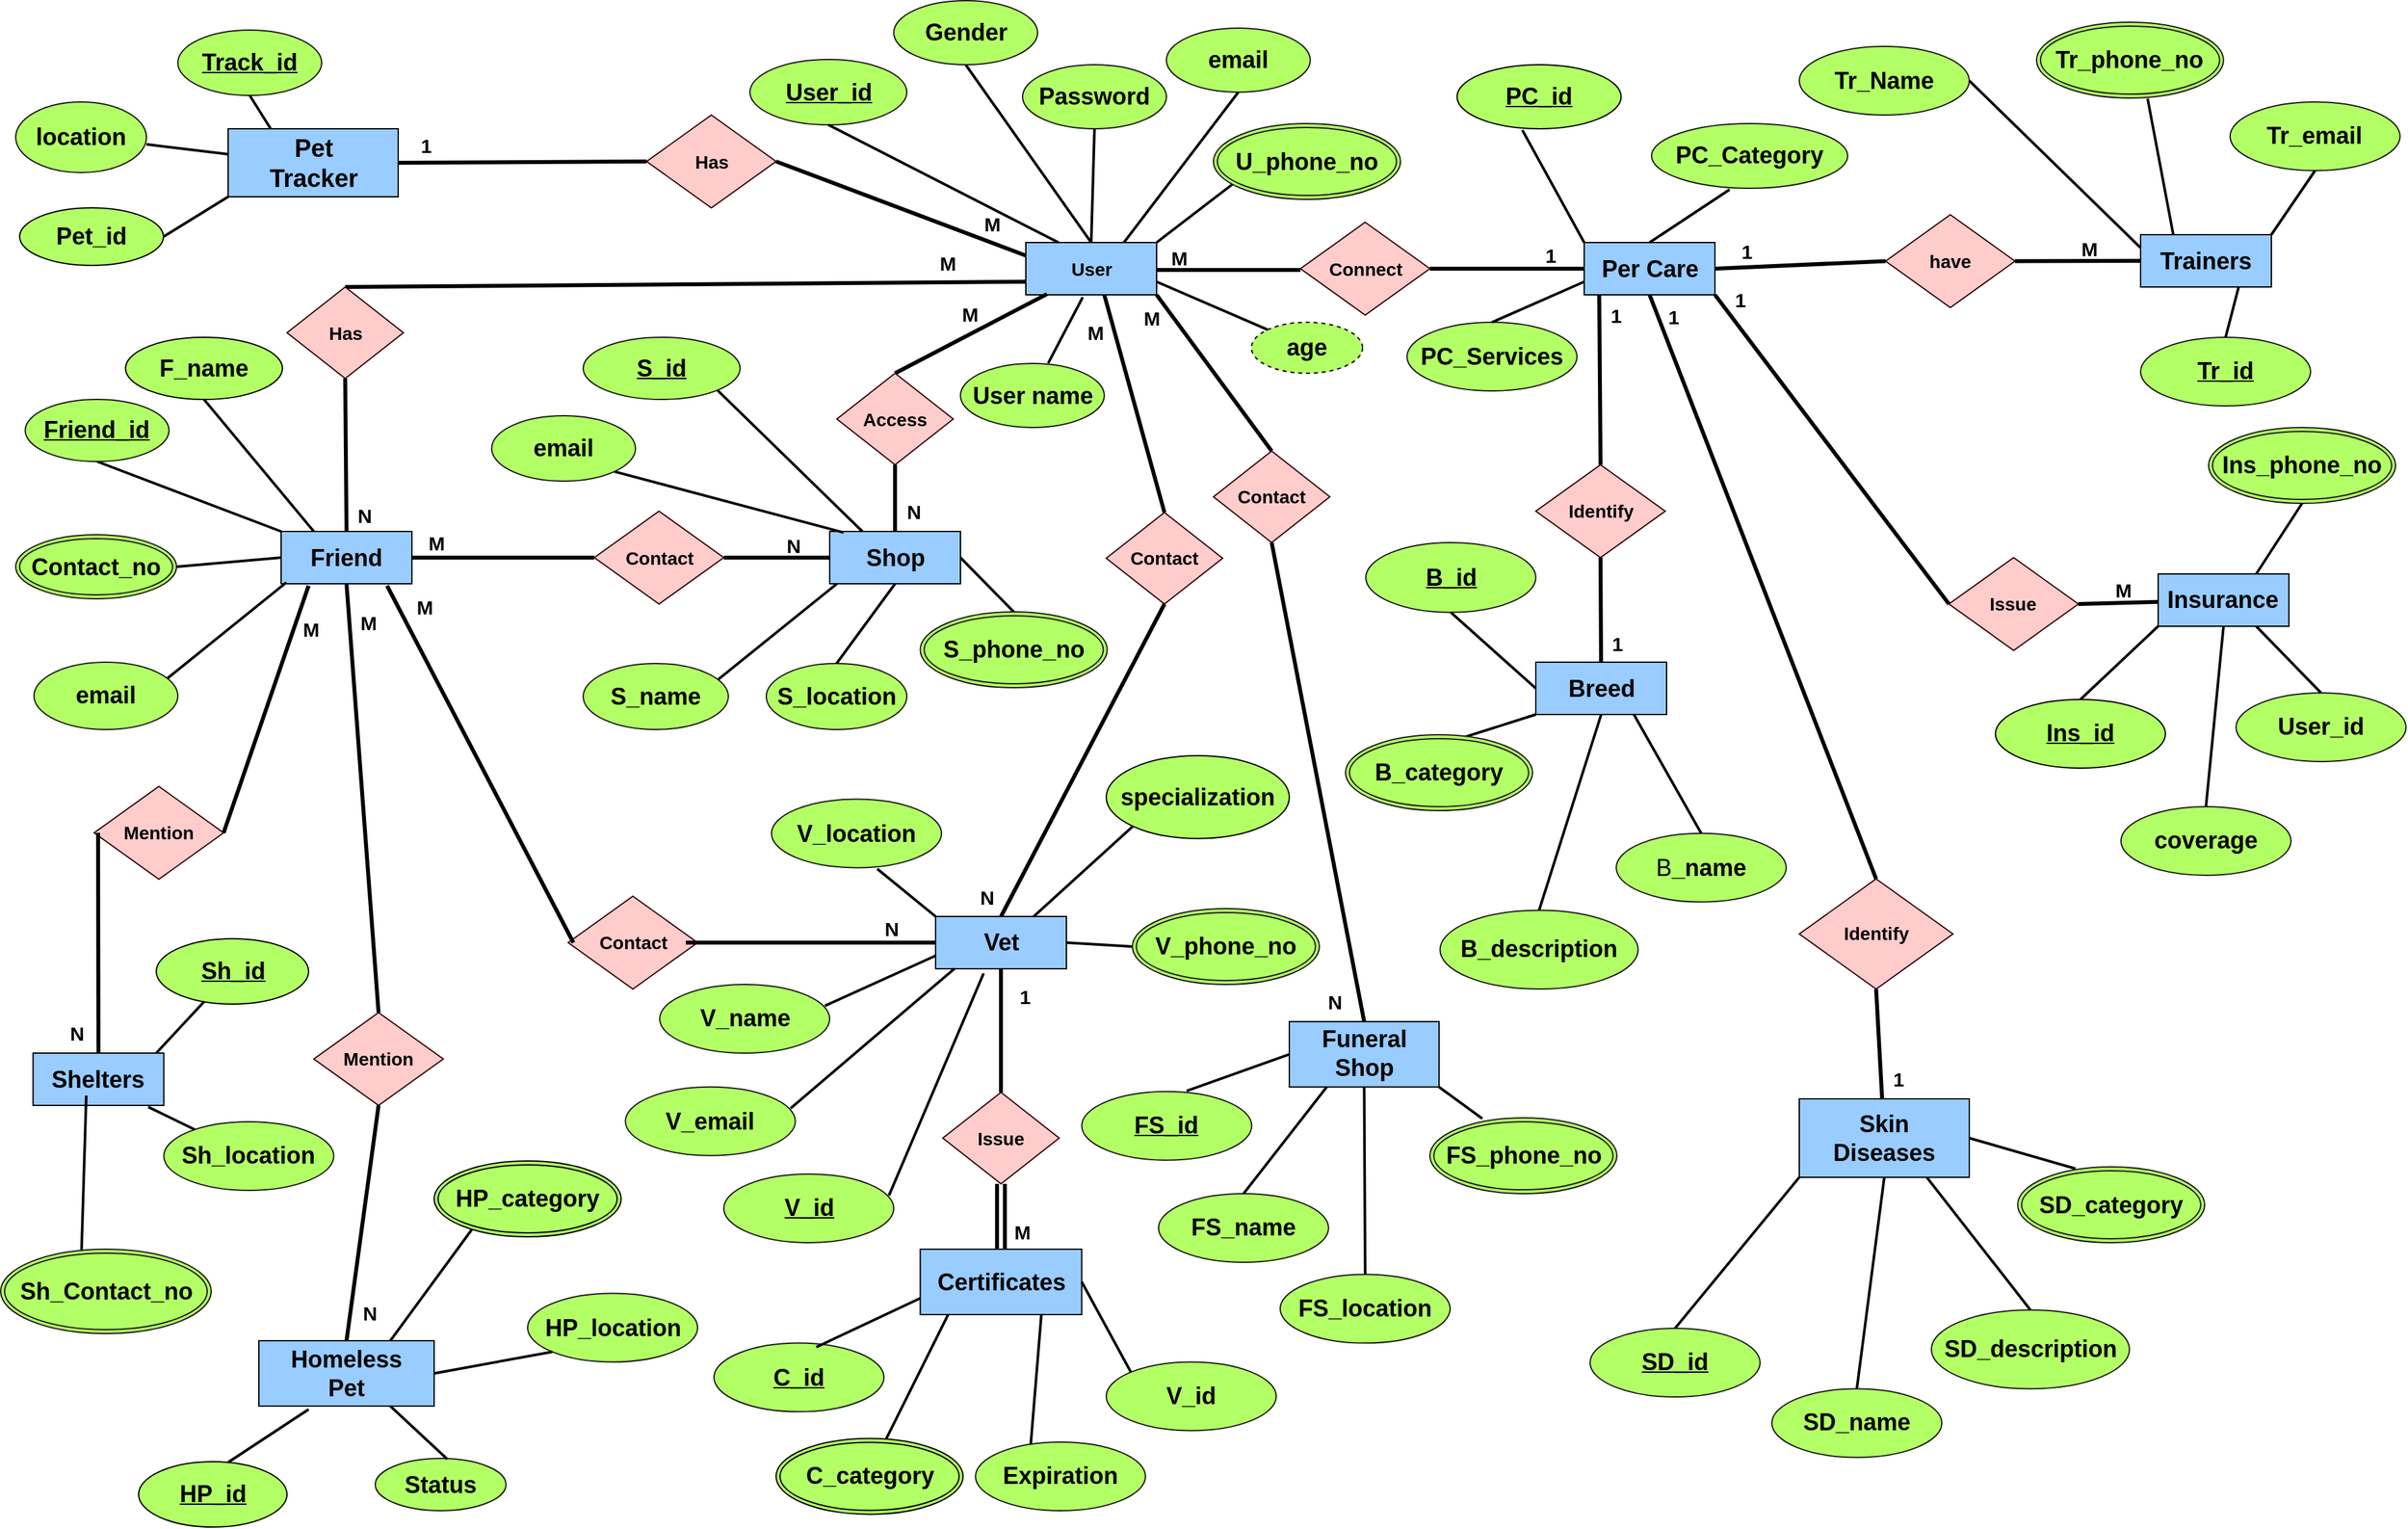 <mxfile version="21.6.8" type="device">
  <diagram id="R2lEEEUBdFMjLlhIrx00" name="Page-1">
    <mxGraphModel dx="3272" dy="1612" grid="0" gridSize="10" guides="1" tooltips="1" connect="1" arrows="0" fold="1" page="0" pageScale="1" pageWidth="827" pageHeight="1169" background="#FFFFFF" math="0" shadow="0" extFonts="Permanent Marker^https://fonts.googleapis.com/css?family=Permanent+Marker">
      <root>
        <mxCell id="0" />
        <mxCell id="1" parent="0" />
        <mxCell id="RrBwnPx38zNHqgzz5I3o-2" value="&lt;h2 style=&quot;font-size: 14px;&quot;&gt;User&lt;/h2&gt;" style="whiteSpace=wrap;html=1;align=center;fillColor=#99CCFF;fontColor=#000000;strokeColor=#000000;fontStyle=1;fontSize=14;" parent="1" vertex="1">
          <mxGeometry x="-51.5" y="167.5" width="100" height="40" as="geometry" />
        </mxCell>
        <mxCell id="RrBwnPx38zNHqgzz5I3o-3" value="&lt;font style=&quot;font-size: 14px;&quot;&gt;Connect&lt;/font&gt;" style="shape=rhombus;perimeter=rhombusPerimeter;whiteSpace=wrap;html=1;align=center;fillColor=#FFCCCC;fontColor=#000000;strokeColor=#330000;fontStyle=1;fontSize=14;" parent="1" vertex="1">
          <mxGeometry x="158.5" y="152" width="99" height="71" as="geometry" />
        </mxCell>
        <mxCell id="RrBwnPx38zNHqgzz5I3o-4" value="&lt;h2&gt;Per Care&lt;/h2&gt;" style="whiteSpace=wrap;html=1;align=center;fillColor=#99CCFF;fontColor=#000000;strokeColor=#000000;" parent="1" vertex="1">
          <mxGeometry x="375.5" y="167.5" width="100" height="40" as="geometry" />
        </mxCell>
        <mxCell id="RrBwnPx38zNHqgzz5I3o-9" value="" style="endArrow=none;html=1;rounded=0;strokeColor=#000000;strokeWidth=3;entryX=0;entryY=0.5;entryDx=0;entryDy=0;exitX=1;exitY=0.5;exitDx=0;exitDy=0;fontColor=#000000;" parent="1" edge="1">
          <mxGeometry relative="1" as="geometry">
            <mxPoint x="48.5" y="188.5" as="sourcePoint" />
            <mxPoint x="158.5" y="188.5" as="targetPoint" />
          </mxGeometry>
        </mxCell>
        <mxCell id="RrBwnPx38zNHqgzz5I3o-11" value="" style="endArrow=none;html=1;rounded=0;strokeColor=#000000;strokeWidth=3;entryX=0;entryY=0.5;entryDx=0;entryDy=0;exitX=1;exitY=0.5;exitDx=0;exitDy=0;fontColor=#000000;" parent="1" source="RrBwnPx38zNHqgzz5I3o-3" target="RrBwnPx38zNHqgzz5I3o-4" edge="1">
          <mxGeometry relative="1" as="geometry">
            <mxPoint x="543.5" y="194" as="sourcePoint" />
            <mxPoint x="618.5" y="193" as="targetPoint" />
          </mxGeometry>
        </mxCell>
        <mxCell id="RrBwnPx38zNHqgzz5I3o-13" value="" style="endArrow=none;html=1;rounded=0;strokeColor=#000000;strokeWidth=3;exitX=0.6;exitY=1;exitDx=0;exitDy=0;entryX=0.5;entryY=0;entryDx=0;entryDy=0;exitPerimeter=0;fontColor=#000000;" parent="1" source="RrBwnPx38zNHqgzz5I3o-2" target="RrBwnPx38zNHqgzz5I3o-15" edge="1">
          <mxGeometry relative="1" as="geometry">
            <mxPoint x="6" y="136.5" as="sourcePoint" />
            <mxPoint x="-26.0" y="510.5" as="targetPoint" />
            <Array as="points" />
          </mxGeometry>
        </mxCell>
        <mxCell id="RrBwnPx38zNHqgzz5I3o-15" value="&lt;font style=&quot;font-size: 14px;&quot;&gt;Contact&lt;/font&gt;" style="shape=rhombus;perimeter=rhombusPerimeter;whiteSpace=wrap;html=1;align=center;fillColor=#FFCCCC;strokeColor=#330000;fontColor=#000000;fontSize=14;fontStyle=1" parent="1" vertex="1">
          <mxGeometry x="10" y="374" width="89" height="70" as="geometry" />
        </mxCell>
        <mxCell id="RrBwnPx38zNHqgzz5I3o-18" value="" style="endArrow=none;html=1;rounded=0;strokeColor=#000000;strokeWidth=3;exitX=0.5;exitY=1;exitDx=0;exitDy=0;entryX=0.5;entryY=0;entryDx=0;entryDy=0;fontColor=#000000;" parent="1" source="RrBwnPx38zNHqgzz5I3o-15" target="RrBwnPx38zNHqgzz5I3o-22" edge="1">
          <mxGeometry relative="1" as="geometry">
            <mxPoint x="499" y="357.5" as="sourcePoint" />
            <mxPoint x="499" y="438.5" as="targetPoint" />
          </mxGeometry>
        </mxCell>
        <mxCell id="RrBwnPx38zNHqgzz5I3o-22" value="&lt;h2&gt;Vet&lt;/h2&gt;" style="whiteSpace=wrap;html=1;align=center;fillColor=#99CCFF;fontColor=#000000;strokeColor=#000000;" parent="1" vertex="1">
          <mxGeometry x="-120.5" y="683" width="100" height="40" as="geometry" />
        </mxCell>
        <mxCell id="RrBwnPx38zNHqgzz5I3o-23" value="" style="endArrow=none;html=1;rounded=0;strokeColor=#000000;strokeWidth=3;exitX=0.162;exitY=0.985;exitDx=0;exitDy=0;entryX=0.5;entryY=0;entryDx=0;entryDy=0;exitPerimeter=0;fontColor=#000000;" parent="1" source="RrBwnPx38zNHqgzz5I3o-2" target="RrBwnPx38zNHqgzz5I3o-25" edge="1">
          <mxGeometry relative="1" as="geometry">
            <mxPoint x="373.5" y="267.5" as="sourcePoint" />
            <mxPoint x="372.5" y="348.5" as="targetPoint" />
          </mxGeometry>
        </mxCell>
        <mxCell id="RrBwnPx38zNHqgzz5I3o-25" value="&lt;h2 style=&quot;font-size: 14px;&quot;&gt;&lt;font style=&quot;font-size: 14px;&quot;&gt;Access&lt;/font&gt;&lt;/h2&gt;" style="shape=rhombus;perimeter=rhombusPerimeter;whiteSpace=wrap;html=1;align=center;fillColor=#FFCCCC;strokeColor=#330000;fontStyle=1;fontSize=14;fontColor=#000000;" parent="1" vertex="1">
          <mxGeometry x="-196" y="267.5" width="89" height="70" as="geometry" />
        </mxCell>
        <mxCell id="RrBwnPx38zNHqgzz5I3o-26" value="" style="endArrow=none;html=1;rounded=0;strokeColor=#000000;strokeWidth=3;exitX=0.5;exitY=1;exitDx=0;exitDy=0;entryX=0.5;entryY=0;entryDx=0;entryDy=0;fontColor=#000000;" parent="1" source="RrBwnPx38zNHqgzz5I3o-25" target="RrBwnPx38zNHqgzz5I3o-28" edge="1">
          <mxGeometry relative="1" as="geometry">
            <mxPoint x="373" y="428.5" as="sourcePoint" />
            <mxPoint x="373" y="509.5" as="targetPoint" />
          </mxGeometry>
        </mxCell>
        <mxCell id="RrBwnPx38zNHqgzz5I3o-28" value="&lt;h2&gt;Shop&lt;/h2&gt;" style="whiteSpace=wrap;html=1;align=center;fillColor=#99CCFF;fontColor=#000000;strokeColor=#000000;" parent="1" vertex="1">
          <mxGeometry x="-201.5" y="388.5" width="100" height="40" as="geometry" />
        </mxCell>
        <mxCell id="RrBwnPx38zNHqgzz5I3o-30" value="&lt;h2 style=&quot;font-size: 14px;&quot;&gt;&lt;font style=&quot;font-size: 14px;&quot;&gt;Has&lt;/font&gt;&lt;/h2&gt;" style="shape=rhombus;perimeter=rhombusPerimeter;whiteSpace=wrap;html=1;align=center;fillColor=#FFCCCC;strokeColor=#330000;fontStyle=1;fontSize=14;fontColor=#000000;" parent="1" vertex="1">
          <mxGeometry x="-341.5" y="70" width="99" height="71" as="geometry" />
        </mxCell>
        <mxCell id="RrBwnPx38zNHqgzz5I3o-31" value="&lt;h2 style=&quot;font-size: 19px;&quot;&gt;&lt;font style=&quot;font-size: 19px;&quot;&gt;&lt;b&gt;Pet&lt;br&gt;&lt;/b&gt;&lt;/font&gt;&lt;b style=&quot;background-color: initial;&quot;&gt;Tracker&lt;/b&gt;&lt;/h2&gt;" style="whiteSpace=wrap;html=1;align=center;fillColor=#99CCFF;fontColor=#000000;strokeColor=#000000;" parent="1" vertex="1">
          <mxGeometry x="-661.5" y="80.5" width="130" height="52" as="geometry" />
        </mxCell>
        <mxCell id="RrBwnPx38zNHqgzz5I3o-32" value="" style="endArrow=none;html=1;rounded=0;strokeColor=#000000;strokeWidth=3;exitX=0;exitY=0.25;exitDx=0;exitDy=0;entryX=1;entryY=0.5;entryDx=0;entryDy=0;fontColor=#000000;" parent="1" source="RrBwnPx38zNHqgzz5I3o-2" target="RrBwnPx38zNHqgzz5I3o-30" edge="1">
          <mxGeometry relative="1" as="geometry">
            <mxPoint x="178.5" y="105.5" as="sourcePoint" />
            <mxPoint x="348.5" y="176.5" as="targetPoint" />
            <Array as="points" />
          </mxGeometry>
        </mxCell>
        <mxCell id="RrBwnPx38zNHqgzz5I3o-34" value="" style="endArrow=none;html=1;rounded=0;strokeColor=#000000;strokeWidth=3;exitX=0;exitY=0.5;exitDx=0;exitDy=0;entryX=1;entryY=0.5;entryDx=0;entryDy=0;fillColor=#a20025;fontColor=#000000;" parent="1" source="RrBwnPx38zNHqgzz5I3o-30" target="RrBwnPx38zNHqgzz5I3o-31" edge="1">
          <mxGeometry relative="1" as="geometry">
            <mxPoint x="378.5" y="105.5" as="sourcePoint" />
            <mxPoint x="467.5" y="105.5" as="targetPoint" />
            <Array as="points" />
          </mxGeometry>
        </mxCell>
        <mxCell id="RrBwnPx38zNHqgzz5I3o-35" value="" style="endArrow=none;html=1;rounded=0;strokeColor=#000000;strokeWidth=3;exitX=0;exitY=0.75;exitDx=0;exitDy=0;entryX=0.5;entryY=0;entryDx=0;entryDy=0;fontColor=#000000;" parent="1" source="RrBwnPx38zNHqgzz5I3o-2" target="RrBwnPx38zNHqgzz5I3o-37" edge="1">
          <mxGeometry relative="1" as="geometry">
            <mxPoint x="245.5" y="196.1" as="sourcePoint" />
            <mxPoint x="167.5" y="349.1" as="targetPoint" />
          </mxGeometry>
        </mxCell>
        <mxCell id="RrBwnPx38zNHqgzz5I3o-37" value="&lt;h2 style=&quot;font-size: 14px;&quot;&gt;&lt;font style=&quot;font-size: 14px;&quot;&gt;Has&lt;/font&gt;&lt;/h2&gt;" style="shape=rhombus;perimeter=rhombusPerimeter;whiteSpace=wrap;html=1;align=center;fillColor=#FFCCCC;strokeColor=#330000;fontStyle=1;fontSize=14;fontColor=#000000;" parent="1" vertex="1">
          <mxGeometry x="-616.5" y="201.5" width="89" height="70" as="geometry" />
        </mxCell>
        <mxCell id="RrBwnPx38zNHqgzz5I3o-38" value="" style="endArrow=none;html=1;rounded=0;strokeColor=#000000;strokeWidth=3;exitX=0.5;exitY=1;exitDx=0;exitDy=0;entryX=0.5;entryY=0;entryDx=0;entryDy=0;fontColor=#000000;" parent="1" source="RrBwnPx38zNHqgzz5I3o-37" target="RrBwnPx38zNHqgzz5I3o-40" edge="1">
          <mxGeometry relative="1" as="geometry">
            <mxPoint x="168" y="429.1" as="sourcePoint" />
            <mxPoint x="168" y="510.1" as="targetPoint" />
          </mxGeometry>
        </mxCell>
        <mxCell id="RrBwnPx38zNHqgzz5I3o-40" value="&lt;h2&gt;Friend&lt;/h2&gt;" style="whiteSpace=wrap;html=1;align=center;fillColor=#99CCFF;fontColor=#000000;strokeColor=#000000;" parent="1" vertex="1">
          <mxGeometry x="-621" y="388.5" width="100" height="40" as="geometry" />
        </mxCell>
        <mxCell id="RrBwnPx38zNHqgzz5I3o-41" value="&lt;font style=&quot;font-size: 14px;&quot;&gt;Issue&lt;/font&gt;" style="shape=rhombus;perimeter=rhombusPerimeter;whiteSpace=wrap;html=1;align=center;fillColor=#FFCCCC;strokeColor=#330000;fontColor=#000000;fontSize=14;fontStyle=1" parent="1" vertex="1">
          <mxGeometry x="-115" y="817.5" width="89" height="70" as="geometry" />
        </mxCell>
        <mxCell id="RrBwnPx38zNHqgzz5I3o-44" value="&lt;h2&gt;Certificates&lt;/h2&gt;" style="whiteSpace=wrap;html=1;align=center;fillColor=#99CCFF;fontColor=#000000;strokeColor=#000000;" parent="1" vertex="1">
          <mxGeometry x="-132.25" y="937.5" width="123.5" height="50" as="geometry" />
        </mxCell>
        <mxCell id="RrBwnPx38zNHqgzz5I3o-45" value="" style="endArrow=none;html=1;rounded=0;strokeWidth=3;strokeColor=#000000;exitX=0.5;exitY=0;exitDx=0;exitDy=0;entryX=0.5;entryY=1;entryDx=0;entryDy=0;fontColor=#000000;" parent="1" source="RrBwnPx38zNHqgzz5I3o-41" target="RrBwnPx38zNHqgzz5I3o-22" edge="1">
          <mxGeometry relative="1" as="geometry">
            <mxPoint x="495.5" y="499.5" as="sourcePoint" />
            <mxPoint x="-74" y="643" as="targetPoint" />
          </mxGeometry>
        </mxCell>
        <mxCell id="RrBwnPx38zNHqgzz5I3o-47" value="&lt;font style=&quot;font-size: 14px;&quot;&gt;Contact&lt;/font&gt;" style="shape=rhombus;perimeter=rhombusPerimeter;whiteSpace=wrap;html=1;align=center;fillColor=#FFCCCC;strokeColor=#330000;fontColor=#000000;fontSize=14;fontStyle=1" parent="1" vertex="1">
          <mxGeometry x="-401.5" y="667.5" width="99" height="71" as="geometry" />
        </mxCell>
        <mxCell id="RrBwnPx38zNHqgzz5I3o-48" value="" style="endArrow=none;html=1;rounded=0;strokeColor=#000000;strokeWidth=3;entryX=0;entryY=0.5;entryDx=0;entryDy=0;fontColor=#000000;" parent="1" edge="1">
          <mxGeometry relative="1" as="geometry">
            <mxPoint x="-540" y="430" as="sourcePoint" />
            <mxPoint x="-397.5" y="703" as="targetPoint" />
            <Array as="points" />
          </mxGeometry>
        </mxCell>
        <mxCell id="RrBwnPx38zNHqgzz5I3o-50" value="" style="endArrow=none;html=1;rounded=0;strokeColor=#000000;strokeWidth=3;exitX=0.909;exitY=0.5;exitDx=0;exitDy=0;exitPerimeter=0;entryX=0;entryY=0.5;entryDx=0;entryDy=0;fontColor=#000000;" parent="1" source="RrBwnPx38zNHqgzz5I3o-47" target="RrBwnPx38zNHqgzz5I3o-22" edge="1">
          <mxGeometry relative="1" as="geometry">
            <mxPoint x="423" y="507.5" as="sourcePoint" />
            <mxPoint x="468.5" y="507.5" as="targetPoint" />
          </mxGeometry>
        </mxCell>
        <mxCell id="RrBwnPx38zNHqgzz5I3o-52" value="&lt;h2 style=&quot;font-size: 14px;&quot;&gt;&lt;font style=&quot;font-size: 14px;&quot;&gt;&lt;span style=&quot;font-size: 14px;&quot;&gt;Contact&lt;/span&gt;&lt;/font&gt;&lt;/h2&gt;" style="shape=rhombus;perimeter=rhombusPerimeter;whiteSpace=wrap;html=1;align=center;fillColor=#FFCCCC;strokeColor=#330000;fontStyle=1;fontSize=14;fontColor=#000000;" parent="1" vertex="1">
          <mxGeometry x="-381.5" y="373" width="99" height="71" as="geometry" />
        </mxCell>
        <mxCell id="RrBwnPx38zNHqgzz5I3o-53" value="" style="endArrow=none;html=1;rounded=0;strokeColor=#000000;strokeWidth=3;entryX=0;entryY=0.5;entryDx=0;entryDy=0;exitX=1;exitY=0.5;exitDx=0;exitDy=0;fontColor=#000000;" parent="1" source="RrBwnPx38zNHqgzz5I3o-40" target="RrBwnPx38zNHqgzz5I3o-52" edge="1">
          <mxGeometry relative="1" as="geometry">
            <mxPoint x="-511.5" y="408.5" as="sourcePoint" />
            <mxPoint x="-67" y="465" as="targetPoint" />
          </mxGeometry>
        </mxCell>
        <mxCell id="RrBwnPx38zNHqgzz5I3o-55" value="" style="endArrow=none;html=1;rounded=0;strokeColor=#000000;strokeWidth=3;exitX=1;exitY=0.5;exitDx=0;exitDy=0;entryX=0;entryY=0.5;entryDx=0;entryDy=0;fontColor=#000000;" parent="1" source="RrBwnPx38zNHqgzz5I3o-52" target="RrBwnPx38zNHqgzz5I3o-28" edge="1">
          <mxGeometry relative="1" as="geometry">
            <mxPoint x="33" y="465" as="sourcePoint" />
            <mxPoint x="-126" y="405" as="targetPoint" />
          </mxGeometry>
        </mxCell>
        <mxCell id="RrBwnPx38zNHqgzz5I3o-56" value="" style="endArrow=none;html=1;rounded=0;strokeColor=#000000;strokeWidth=3;exitX=1;exitY=1;exitDx=0;exitDy=0;entryX=0.5;entryY=0;entryDx=0;entryDy=0;fontColor=#000000;" parent="1" source="RrBwnPx38zNHqgzz5I3o-2" target="RrBwnPx38zNHqgzz5I3o-58" edge="1">
          <mxGeometry relative="1" as="geometry">
            <mxPoint x="698.5" y="257.5" as="sourcePoint" />
            <mxPoint x="697.5" y="338.5" as="targetPoint" />
          </mxGeometry>
        </mxCell>
        <mxCell id="RrBwnPx38zNHqgzz5I3o-58" value="&lt;font style=&quot;font-size: 14px;&quot;&gt;Contact&lt;/font&gt;" style="shape=rhombus;perimeter=rhombusPerimeter;whiteSpace=wrap;html=1;align=center;fillColor=#FFCCCC;fontColor=#000000;strokeColor=#330000;fontSize=14;fontStyle=1" parent="1" vertex="1">
          <mxGeometry x="92" y="327" width="89" height="70" as="geometry" />
        </mxCell>
        <mxCell id="RrBwnPx38zNHqgzz5I3o-59" value="" style="endArrow=none;html=1;rounded=0;strokeColor=#000000;strokeWidth=3;exitX=0.5;exitY=1;exitDx=0;exitDy=0;entryX=0.5;entryY=0;entryDx=0;entryDy=0;fontColor=#000000;" parent="1" source="RrBwnPx38zNHqgzz5I3o-58" target="RrBwnPx38zNHqgzz5I3o-61" edge="1">
          <mxGeometry relative="1" as="geometry">
            <mxPoint x="698" y="418.5" as="sourcePoint" />
            <mxPoint x="698" y="499.5" as="targetPoint" />
          </mxGeometry>
        </mxCell>
        <mxCell id="RrBwnPx38zNHqgzz5I3o-61" value="&lt;h2&gt;Funeral Shop&lt;/h2&gt;" style="whiteSpace=wrap;html=1;align=center;fillColor=#99CCFF;fontColor=#000000;strokeColor=#000000;" parent="1" vertex="1">
          <mxGeometry x="150" y="763.4" width="114.5" height="50" as="geometry" />
        </mxCell>
        <mxCell id="RrBwnPx38zNHqgzz5I3o-62" value="&lt;font style=&quot;font-size: 14px;&quot;&gt;Mention&lt;/font&gt;" style="shape=rhombus;perimeter=rhombusPerimeter;whiteSpace=wrap;html=1;align=center;fillColor=#FFCCCC;strokeColor=#330000;fontColor=#000000;fontSize=14;fontStyle=1" parent="1" vertex="1">
          <mxGeometry x="-596" y="756.5" width="99" height="71" as="geometry" />
        </mxCell>
        <mxCell id="RrBwnPx38zNHqgzz5I3o-63" value="" style="endArrow=none;html=1;rounded=0;strokeColor=#000000;strokeWidth=3;entryX=0.5;entryY=0;entryDx=0;entryDy=0;exitX=0.5;exitY=1;exitDx=0;exitDy=0;fontColor=#000000;" parent="1" source="RrBwnPx38zNHqgzz5I3o-40" target="RrBwnPx38zNHqgzz5I3o-62" edge="1">
          <mxGeometry relative="1" as="geometry">
            <mxPoint x="-280.0" y="619.5" as="sourcePoint" />
            <mxPoint x="-226.3" y="732.2" as="targetPoint" />
          </mxGeometry>
        </mxCell>
        <mxCell id="RrBwnPx38zNHqgzz5I3o-65" value="" style="endArrow=none;html=1;rounded=0;strokeColor=#000000;strokeWidth=3;entryX=0.5;entryY=0;entryDx=0;entryDy=0;exitX=0.5;exitY=1;exitDx=0;exitDy=0;fontColor=#000000;" parent="1" source="RrBwnPx38zNHqgzz5I3o-62" target="RrBwnPx38zNHqgzz5I3o-66" edge="1">
          <mxGeometry relative="1" as="geometry">
            <mxPoint x="-375.5" y="800.5" as="sourcePoint" />
            <mxPoint x="-329.8" y="800.2" as="targetPoint" />
          </mxGeometry>
        </mxCell>
        <mxCell id="RrBwnPx38zNHqgzz5I3o-66" value="&lt;h2&gt;Homeless&lt;br&gt;Pet&lt;/h2&gt;" style="whiteSpace=wrap;html=1;align=center;fillColor=#99CCFF;fontColor=#000000;strokeColor=#000000;" parent="1" vertex="1">
          <mxGeometry x="-638" y="1007.5" width="134" height="50" as="geometry" />
        </mxCell>
        <mxCell id="RrBwnPx38zNHqgzz5I3o-67" value="&lt;font style=&quot;font-size: 14px;&quot;&gt;Mention&lt;/font&gt;" style="shape=rhombus;perimeter=rhombusPerimeter;whiteSpace=wrap;html=1;align=center;fillColor=#FFCCCC;strokeColor=#330000;fontStyle=1;fontSize=14;fontColor=#000000;" parent="1" vertex="1">
          <mxGeometry x="-764" y="583.5" width="99" height="71" as="geometry" />
        </mxCell>
        <mxCell id="RrBwnPx38zNHqgzz5I3o-68" value="" style="endArrow=none;html=1;rounded=0;strokeColor=#000000;strokeWidth=3;entryX=1;entryY=0.5;entryDx=0;entryDy=0;fontColor=#000000;" parent="1" target="RrBwnPx38zNHqgzz5I3o-67" edge="1">
          <mxGeometry relative="1" as="geometry">
            <mxPoint x="-600" y="430" as="sourcePoint" />
            <mxPoint x="-651.0" y="620" as="targetPoint" />
            <Array as="points" />
          </mxGeometry>
        </mxCell>
        <mxCell id="RrBwnPx38zNHqgzz5I3o-70" value="" style="endArrow=none;html=1;rounded=0;strokeColor=#000000;strokeWidth=3;entryX=0.5;entryY=0;entryDx=0;entryDy=0;fontColor=#000000;" parent="1" target="RrBwnPx38zNHqgzz5I3o-71" edge="1">
          <mxGeometry relative="1" as="geometry">
            <mxPoint x="-761" y="619" as="sourcePoint" />
            <mxPoint x="-265.8" y="753.16" as="targetPoint" />
          </mxGeometry>
        </mxCell>
        <mxCell id="RrBwnPx38zNHqgzz5I3o-71" value="&lt;h2&gt;Shelters&lt;/h2&gt;" style="whiteSpace=wrap;html=1;align=center;fillColor=#99CCFF;fontColor=#000000;strokeColor=#000000;" parent="1" vertex="1">
          <mxGeometry x="-810.72" y="787.5" width="100" height="40" as="geometry" />
        </mxCell>
        <mxCell id="RrBwnPx38zNHqgzz5I3o-73" value="&lt;font style=&quot;font-size: 14px;&quot;&gt;have&lt;/font&gt;" style="shape=rhombus;perimeter=rhombusPerimeter;whiteSpace=wrap;html=1;align=center;fillColor=#FFCCCC;fontColor=#000000;strokeColor=#330000;fontSize=14;fontStyle=1" parent="1" vertex="1">
          <mxGeometry x="606" y="146.25" width="99" height="71" as="geometry" />
        </mxCell>
        <mxCell id="RrBwnPx38zNHqgzz5I3o-74" value="&lt;h2&gt;Trainers&lt;/h2&gt;" style="whiteSpace=wrap;html=1;align=center;fillColor=#99CCFF;fontColor=#000000;strokeColor=#000000;" parent="1" vertex="1">
          <mxGeometry x="801" y="161.5" width="100" height="40" as="geometry" />
        </mxCell>
        <mxCell id="RrBwnPx38zNHqgzz5I3o-75" value="" style="endArrow=none;html=1;rounded=0;strokeColor=#000000;strokeWidth=3;entryX=0;entryY=0.5;entryDx=0;entryDy=0;exitX=1;exitY=0.5;exitDx=0;exitDy=0;fontColor=#000000;" parent="1" source="RrBwnPx38zNHqgzz5I3o-4" target="RrBwnPx38zNHqgzz5I3o-73" edge="1">
          <mxGeometry relative="1" as="geometry">
            <mxPoint x="703.5" y="193" as="sourcePoint" />
            <mxPoint x="783.5" y="193" as="targetPoint" />
          </mxGeometry>
        </mxCell>
        <mxCell id="RrBwnPx38zNHqgzz5I3o-77" value="" style="endArrow=none;html=1;rounded=0;strokeColor=#000000;strokeWidth=3;exitX=1;exitY=0.5;exitDx=0;exitDy=0;entryX=0;entryY=0.5;entryDx=0;entryDy=0;fontColor=#000000;" parent="1" source="RrBwnPx38zNHqgzz5I3o-73" target="RrBwnPx38zNHqgzz5I3o-74" edge="1">
          <mxGeometry relative="1" as="geometry">
            <mxPoint x="776" y="264.5" as="sourcePoint" />
            <mxPoint x="828" y="130" as="targetPoint" />
            <Array as="points" />
          </mxGeometry>
        </mxCell>
        <mxCell id="RrBwnPx38zNHqgzz5I3o-79" value="&lt;font style=&quot;font-size: 14px;&quot;&gt;Identify&lt;/font&gt;" style="shape=rhombus;perimeter=rhombusPerimeter;whiteSpace=wrap;html=1;align=center;fillColor=#FFCCCC;fontColor=#000000;strokeColor=#330000;fontSize=14;fontStyle=1" parent="1" vertex="1">
          <mxGeometry x="338.5" y="337.5" width="99" height="71" as="geometry" />
        </mxCell>
        <mxCell id="RrBwnPx38zNHqgzz5I3o-80" value="&lt;h2&gt;Breed&lt;/h2&gt;" style="whiteSpace=wrap;html=1;align=center;fillColor=#99CCFF;fontColor=#000000;strokeColor=#000000;" parent="1" vertex="1">
          <mxGeometry x="338.5" y="488.5" width="100" height="40" as="geometry" />
        </mxCell>
        <mxCell id="RrBwnPx38zNHqgzz5I3o-81" value="" style="endArrow=none;html=1;rounded=0;strokeColor=#000000;strokeWidth=3;entryX=0.5;entryY=0;entryDx=0;entryDy=0;exitX=0.115;exitY=0.991;exitDx=0;exitDy=0;exitPerimeter=0;fontColor=#000000;" parent="1" source="RrBwnPx38zNHqgzz5I3o-4" target="RrBwnPx38zNHqgzz5I3o-79" edge="1">
          <mxGeometry relative="1" as="geometry">
            <mxPoint x="380" y="210" as="sourcePoint" />
            <mxPoint x="673.5" y="328.5" as="targetPoint" />
          </mxGeometry>
        </mxCell>
        <mxCell id="RrBwnPx38zNHqgzz5I3o-83" value="" style="endArrow=none;html=1;rounded=0;strokeColor=#000000;strokeWidth=3;exitX=0.5;exitY=1;exitDx=0;exitDy=0;fontColor=#000000;" parent="1" source="RrBwnPx38zNHqgzz5I3o-79" target="RrBwnPx38zNHqgzz5I3o-80" edge="1">
          <mxGeometry relative="1" as="geometry">
            <mxPoint x="599" y="385" as="sourcePoint" />
            <mxPoint x="651.7" y="490.02" as="targetPoint" />
          </mxGeometry>
        </mxCell>
        <mxCell id="RrBwnPx38zNHqgzz5I3o-85" value="&lt;font style=&quot;font-size: 14px;&quot;&gt;Identify&lt;/font&gt;" style="shape=rhombus;perimeter=rhombusPerimeter;whiteSpace=wrap;html=1;align=center;fillColor=#FFCCCC;fontColor=#000000;strokeColor=#330000;fontSize=14;fontStyle=1" parent="1" vertex="1">
          <mxGeometry x="540" y="654.25" width="117.5" height="84.25" as="geometry" />
        </mxCell>
        <mxCell id="RrBwnPx38zNHqgzz5I3o-86" value="&lt;h2&gt;Skin &lt;br&gt;Diseases&lt;/h2&gt;" style="whiteSpace=wrap;html=1;align=center;fillColor=#99CCFF;fontColor=#000000;strokeColor=#000000;" parent="1" vertex="1">
          <mxGeometry x="540" y="822.5" width="130" height="60" as="geometry" />
        </mxCell>
        <mxCell id="RrBwnPx38zNHqgzz5I3o-87" value="" style="endArrow=none;html=1;rounded=0;strokeColor=#000000;strokeWidth=3;entryX=0.5;entryY=0;entryDx=0;entryDy=0;exitX=0.5;exitY=1;exitDx=0;exitDy=0;fontColor=#000000;" parent="1" source="RrBwnPx38zNHqgzz5I3o-4" target="RrBwnPx38zNHqgzz5I3o-85" edge="1">
          <mxGeometry relative="1" as="geometry">
            <mxPoint x="453.5" y="207.5" as="sourcePoint" />
            <mxPoint x="550" y="725.75" as="targetPoint" />
            <Array as="points" />
          </mxGeometry>
        </mxCell>
        <mxCell id="RrBwnPx38zNHqgzz5I3o-89" value="" style="endArrow=none;html=1;rounded=0;strokeColor=#000000;strokeWidth=3;exitX=0.5;exitY=1;exitDx=0;exitDy=0;fontColor=#000000;" parent="1" source="RrBwnPx38zNHqgzz5I3o-85" target="RrBwnPx38zNHqgzz5I3o-86" edge="1">
          <mxGeometry relative="1" as="geometry">
            <mxPoint x="732" y="460.5" as="sourcePoint" />
            <mxPoint x="784.7" y="565.52" as="targetPoint" />
            <Array as="points" />
          </mxGeometry>
        </mxCell>
        <mxCell id="RrBwnPx38zNHqgzz5I3o-91" value="&lt;font style=&quot;font-size: 14px;&quot;&gt;Issue&lt;/font&gt;" style="shape=rhombus;perimeter=rhombusPerimeter;whiteSpace=wrap;html=1;align=center;fillColor=#FFCCCC;fontColor=#000000;strokeColor=#330000;fontSize=14;fontStyle=1" parent="1" vertex="1">
          <mxGeometry x="654.43" y="408.5" width="99" height="71" as="geometry" />
        </mxCell>
        <mxCell id="RrBwnPx38zNHqgzz5I3o-92" value="&lt;h2&gt;Insurance&lt;/h2&gt;" style="whiteSpace=wrap;html=1;align=center;fillColor=#99CCFF;fontColor=#000000;strokeColor=#000000;" parent="1" vertex="1">
          <mxGeometry x="814.43" y="421" width="100" height="40" as="geometry" />
        </mxCell>
        <mxCell id="RrBwnPx38zNHqgzz5I3o-93" value="" style="endArrow=none;html=1;rounded=0;strokeColor=#000000;strokeWidth=3;entryX=0;entryY=0.5;entryDx=0;entryDy=0;exitX=1;exitY=1;exitDx=0;exitDy=0;fontColor=#000000;" parent="1" source="RrBwnPx38zNHqgzz5I3o-4" target="RrBwnPx38zNHqgzz5I3o-91" edge="1">
          <mxGeometry relative="1" as="geometry">
            <mxPoint x="942.5" y="283.6" as="sourcePoint" />
            <mxPoint x="1016.5" y="400.1" as="targetPoint" />
            <Array as="points" />
          </mxGeometry>
        </mxCell>
        <mxCell id="RrBwnPx38zNHqgzz5I3o-95" value="" style="endArrow=none;html=1;rounded=0;strokeColor=#000000;strokeWidth=3;exitX=1;exitY=0.5;exitDx=0;exitDy=0;fontColor=#000000;" parent="1" source="RrBwnPx38zNHqgzz5I3o-91" target="RrBwnPx38zNHqgzz5I3o-92" edge="1">
          <mxGeometry relative="1" as="geometry">
            <mxPoint x="936.43" y="527.6" as="sourcePoint" />
            <mxPoint x="989.13" y="632.62" as="targetPoint" />
          </mxGeometry>
        </mxCell>
        <mxCell id="RrBwnPx38zNHqgzz5I3o-105" value="Track_id" style="ellipse;whiteSpace=wrap;html=1;align=center;fontStyle=5;fillColor=#B3FF66;strokeWidth=1;fontColor=#000000;fontSize=18;strokeColor=#1A1A1A;" parent="1" vertex="1">
          <mxGeometry x="-700" y="5" width="110" height="50" as="geometry" />
        </mxCell>
        <mxCell id="RrBwnPx38zNHqgzz5I3o-106" value="location" style="ellipse;whiteSpace=wrap;html=1;align=center;fillColor=#B3FF66;strokeWidth=1;fontColor=#000000;fontStyle=1;fontSize=18;strokeColor=#1A1A1A;" parent="1" vertex="1">
          <mxGeometry x="-824" y="60" width="100" height="54" as="geometry" />
        </mxCell>
        <mxCell id="RrBwnPx38zNHqgzz5I3o-107" value="F_name" style="ellipse;whiteSpace=wrap;html=1;align=center;fillColor=#B3FF66;strokeWidth=1;fontColor=#000000;fontStyle=1;fontSize=18;strokeColor=#000000;" parent="1" vertex="1">
          <mxGeometry x="-740" y="240" width="120" height="47.5" as="geometry" />
        </mxCell>
        <mxCell id="RrBwnPx38zNHqgzz5I3o-108" value="" style="endArrow=none;html=1;rounded=0;entryX=0.25;entryY=0;entryDx=0;entryDy=0;exitX=0.5;exitY=1;exitDx=0;exitDy=0;strokeColor=#000000;strokeWidth=2;fontColor=#000000;" parent="1" source="RrBwnPx38zNHqgzz5I3o-107" target="RrBwnPx38zNHqgzz5I3o-40" edge="1">
          <mxGeometry relative="1" as="geometry">
            <mxPoint x="-640" y="265.5" as="sourcePoint" />
            <mxPoint x="-562.26" y="229.612" as="targetPoint" />
          </mxGeometry>
        </mxCell>
        <mxCell id="RrBwnPx38zNHqgzz5I3o-109" value="" style="endArrow=none;html=1;rounded=0;entryX=0.004;entryY=0.376;entryDx=0;entryDy=0;entryPerimeter=0;exitX=1;exitY=0.6;exitDx=0;exitDy=0;strokeColor=#000000;strokeWidth=2;exitPerimeter=0;fontColor=#000000;" parent="1" source="RrBwnPx38zNHqgzz5I3o-106" target="RrBwnPx38zNHqgzz5I3o-31" edge="1">
          <mxGeometry relative="1" as="geometry">
            <mxPoint x="-721.44" y="102" as="sourcePoint" />
            <mxPoint x="-661.44" y="70" as="targetPoint" />
          </mxGeometry>
        </mxCell>
        <mxCell id="RrBwnPx38zNHqgzz5I3o-110" value="" style="endArrow=none;html=1;rounded=0;entryX=0.25;entryY=0;entryDx=0;entryDy=0;exitX=0.5;exitY=1;exitDx=0;exitDy=0;strokeColor=#000000;strokeWidth=2;fontColor=#000000;" parent="1" source="RrBwnPx38zNHqgzz5I3o-105" target="RrBwnPx38zNHqgzz5I3o-31" edge="1">
          <mxGeometry relative="1" as="geometry">
            <mxPoint x="-697.02" y="42.47" as="sourcePoint" />
            <mxPoint x="-638.02" y="37.47" as="targetPoint" />
          </mxGeometry>
        </mxCell>
        <mxCell id="RrBwnPx38zNHqgzz5I3o-111" value="User_id" style="ellipse;whiteSpace=wrap;html=1;align=center;fontStyle=5;fillColor=#B3FF66;strokeWidth=1;fontColor=#000000;fontSize=18;strokeColor=#1A1A1A;" parent="1" vertex="1">
          <mxGeometry x="-262.5" y="27.5" width="120" height="50" as="geometry" />
        </mxCell>
        <mxCell id="RrBwnPx38zNHqgzz5I3o-112" value="" style="endArrow=none;html=1;rounded=0;entryX=0.25;entryY=0;entryDx=0;entryDy=0;exitX=0.5;exitY=1;exitDx=0;exitDy=0;strokeColor=#000000;strokeWidth=2;fontColor=#000000;" parent="1" source="RrBwnPx38zNHqgzz5I3o-111" target="RrBwnPx38zNHqgzz5I3o-2" edge="1">
          <mxGeometry relative="1" as="geometry">
            <mxPoint x="142.98" y="52.47" as="sourcePoint" />
            <mxPoint x="189" y="95" as="targetPoint" />
          </mxGeometry>
        </mxCell>
        <mxCell id="RrBwnPx38zNHqgzz5I3o-113" value="" style="endArrow=none;html=1;rounded=0;entryX=0.435;entryY=1.047;entryDx=0;entryDy=0;exitX=0.61;exitY=-0.004;exitDx=0;exitDy=0;strokeColor=#000000;strokeWidth=2;exitPerimeter=0;entryPerimeter=0;fontColor=#000000;" parent="1" source="RrBwnPx38zNHqgzz5I3o-116" target="RrBwnPx38zNHqgzz5I3o-2" edge="1">
          <mxGeometry relative="1" as="geometry">
            <mxPoint x="230" y="60" as="sourcePoint" />
            <mxPoint x="151.5" y="158" as="targetPoint" />
          </mxGeometry>
        </mxCell>
        <mxCell id="RrBwnPx38zNHqgzz5I3o-116" value="User name" style="ellipse;whiteSpace=wrap;html=1;align=center;fillColor=#B3FF66;strokeWidth=1;fontColor=#000000;fontStyle=1;fontSize=18;strokeColor=#1A1A1A;" parent="1" vertex="1">
          <mxGeometry x="-101.5" y="260" width="110" height="49" as="geometry" />
        </mxCell>
        <mxCell id="RrBwnPx38zNHqgzz5I3o-117" value="" style="endArrow=none;html=1;rounded=0;strokeColor=#000000;strokeWidth=2;entryX=0.5;entryY=0;entryDx=0;entryDy=0;exitX=0.5;exitY=1;exitDx=0;exitDy=0;fontColor=#000000;" parent="1" source="RrBwnPx38zNHqgzz5I3o-118" target="RrBwnPx38zNHqgzz5I3o-2" edge="1">
          <mxGeometry relative="1" as="geometry">
            <mxPoint x="-10" y="60" as="sourcePoint" />
            <mxPoint x="-1" y="160" as="targetPoint" />
          </mxGeometry>
        </mxCell>
        <mxCell id="RrBwnPx38zNHqgzz5I3o-118" value="Password" style="ellipse;whiteSpace=wrap;html=1;align=center;fillColor=#B3FF66;strokeWidth=1;fontColor=#000000;fontStyle=1;fontSize=18;strokeColor=#1A1A1A;" parent="1" vertex="1">
          <mxGeometry x="-54" y="31.5" width="110" height="49" as="geometry" />
        </mxCell>
        <mxCell id="RrBwnPx38zNHqgzz5I3o-119" value="" style="endArrow=none;html=1;rounded=0;entryX=0;entryY=0;entryDx=0;entryDy=0;exitX=0.5;exitY=1;exitDx=0;exitDy=0;strokeColor=#000000;strokeWidth=2;fontColor=#000000;" parent="1" source="RrBwnPx38zNHqgzz5I3o-120" target="RrBwnPx38zNHqgzz5I3o-40" edge="1">
          <mxGeometry relative="1" as="geometry">
            <mxPoint x="-620.52" y="239.95" as="sourcePoint" />
            <mxPoint x="-640" y="373" as="targetPoint" />
          </mxGeometry>
        </mxCell>
        <mxCell id="RrBwnPx38zNHqgzz5I3o-120" value="Friend_id" style="ellipse;whiteSpace=wrap;html=1;align=center;fontStyle=5;fillColor=#B3FF66;strokeWidth=1;fontColor=#000000;fontSize=18;strokeColor=#1A1A1A;" parent="1" vertex="1">
          <mxGeometry x="-816.72" y="287.5" width="110" height="47.5" as="geometry" />
        </mxCell>
        <mxCell id="RrBwnPx38zNHqgzz5I3o-121" value="Pet_id" style="ellipse;whiteSpace=wrap;html=1;align=center;fillColor=#B3FF66;strokeWidth=1;fontColor=#000000;fontStyle=1;fontSize=18;strokeColor=#000000;" parent="1" vertex="1">
          <mxGeometry x="-821" y="141" width="110" height="44" as="geometry" />
        </mxCell>
        <mxCell id="RrBwnPx38zNHqgzz5I3o-122" value="" style="endArrow=none;html=1;rounded=0;entryX=0;entryY=1;entryDx=0;entryDy=0;exitX=1;exitY=0.5;exitDx=0;exitDy=0;strokeColor=#000000;strokeWidth=2;fontColor=#000000;" parent="1" source="RrBwnPx38zNHqgzz5I3o-121" target="RrBwnPx38zNHqgzz5I3o-31" edge="1">
          <mxGeometry relative="1" as="geometry">
            <mxPoint x="-720" y="184" as="sourcePoint" />
            <mxPoint x="-676" y="307.5" as="targetPoint" />
          </mxGeometry>
        </mxCell>
        <mxCell id="RrBwnPx38zNHqgzz5I3o-124" value="" style="endArrow=none;html=1;rounded=0;entryX=0;entryY=0.5;entryDx=0;entryDy=0;exitX=1;exitY=0.5;exitDx=0;exitDy=0;strokeColor=#000000;strokeWidth=2;fontColor=#000000;" parent="1" source="IcnVIqFjb3jkJIIyJf2A-1" target="RrBwnPx38zNHqgzz5I3o-40" edge="1">
          <mxGeometry relative="1" as="geometry">
            <mxPoint x="-697.0" y="417.25" as="sourcePoint" />
            <mxPoint x="-661.44" y="358.5" as="targetPoint" />
          </mxGeometry>
        </mxCell>
        <mxCell id="RrBwnPx38zNHqgzz5I3o-125" value="" style="endArrow=none;html=1;rounded=0;strokeColor=#000000;strokeWidth=2;entryX=0.75;entryY=0;entryDx=0;entryDy=0;exitX=0.5;exitY=1;exitDx=0;exitDy=0;fontColor=#000000;" parent="1" source="RrBwnPx38zNHqgzz5I3o-126" target="RrBwnPx38zNHqgzz5I3o-2" edge="1">
          <mxGeometry relative="1" as="geometry">
            <mxPoint x="121.5" y="60" as="sourcePoint" />
            <mxPoint x="130.5" y="160" as="targetPoint" />
          </mxGeometry>
        </mxCell>
        <mxCell id="RrBwnPx38zNHqgzz5I3o-126" value="email" style="ellipse;whiteSpace=wrap;html=1;align=center;fillColor=#B3FF66;strokeWidth=1;fontColor=#000000;fontStyle=1;fontSize=18;strokeColor=#1A1A1A;" parent="1" vertex="1">
          <mxGeometry x="56" y="3.5" width="110" height="49" as="geometry" />
        </mxCell>
        <mxCell id="RrBwnPx38zNHqgzz5I3o-127" value="" style="endArrow=none;html=1;rounded=0;exitX=1;exitY=0;exitDx=0;exitDy=0;strokeColor=#000000;strokeWidth=2;entryX=0;entryY=0.75;entryDx=0;entryDy=0;fontColor=#000000;" parent="1" edge="1">
          <mxGeometry relative="1" as="geometry">
            <mxPoint x="-710.92" y="503.249" as="sourcePoint" />
            <mxPoint x="-617" y="427.5" as="targetPoint" />
          </mxGeometry>
        </mxCell>
        <mxCell id="RrBwnPx38zNHqgzz5I3o-128" value="email" style="ellipse;whiteSpace=wrap;html=1;align=center;fillColor=#B3FF66;strokeWidth=1;fontColor=#000000;fontStyle=1;fontSize=18;strokeColor=#1A1A1A;" parent="1" vertex="1">
          <mxGeometry x="-810" y="488.5" width="110" height="51.5" as="geometry" />
        </mxCell>
        <mxCell id="RrBwnPx38zNHqgzz5I3o-129" value="" style="endArrow=none;html=1;rounded=0;exitX=1;exitY=0;exitDx=0;exitDy=0;strokeColor=#000000;strokeWidth=2;entryX=0;entryY=0.75;entryDx=0;entryDy=0;fontColor=#000000;" parent="1" edge="1">
          <mxGeometry relative="1" as="geometry">
            <mxPoint x="-289.92" y="504.249" as="sourcePoint" />
            <mxPoint x="-196" y="428.5" as="targetPoint" />
          </mxGeometry>
        </mxCell>
        <mxCell id="RrBwnPx38zNHqgzz5I3o-130" value="S_name" style="ellipse;whiteSpace=wrap;html=1;align=center;fillColor=#B3FF66;strokeWidth=1;fontColor=#000000;fontStyle=1;fontSize=18;strokeColor=#1A1A1A;" parent="1" vertex="1">
          <mxGeometry x="-390" y="489.5" width="111" height="50.5" as="geometry" />
        </mxCell>
        <mxCell id="RrBwnPx38zNHqgzz5I3o-131" value="" style="endArrow=none;html=1;rounded=0;exitX=1;exitY=1;exitDx=0;exitDy=0;strokeColor=#000000;strokeWidth=2;entryX=0.106;entryY=0.02;entryDx=0;entryDy=0;entryPerimeter=0;fontColor=#000000;" parent="1" source="RrBwnPx38zNHqgzz5I3o-132" target="RrBwnPx38zNHqgzz5I3o-28" edge="1">
          <mxGeometry relative="1" as="geometry">
            <mxPoint x="-312.42" y="302.249" as="sourcePoint" />
            <mxPoint x="-218.5" y="226.5" as="targetPoint" />
          </mxGeometry>
        </mxCell>
        <mxCell id="RrBwnPx38zNHqgzz5I3o-132" value="email" style="ellipse;whiteSpace=wrap;html=1;align=center;fillColor=#B3FF66;strokeWidth=1;fontColor=#000000;fontStyle=1;fontSize=18;strokeColor=#1A1A1A;" parent="1" vertex="1">
          <mxGeometry x="-460" y="300" width="110" height="50" as="geometry" />
        </mxCell>
        <mxCell id="RrBwnPx38zNHqgzz5I3o-133" value="S_location" style="ellipse;whiteSpace=wrap;html=1;align=center;fillColor=#B3FF66;strokeWidth=1;fontColor=#000000;fontStyle=1;fontSize=18;strokeColor=#1A1A1A;" parent="1" vertex="1">
          <mxGeometry x="-250" y="489.5" width="107.5" height="50.5" as="geometry" />
        </mxCell>
        <mxCell id="RrBwnPx38zNHqgzz5I3o-134" value="" style="endArrow=none;html=1;rounded=0;exitX=0.5;exitY=0;exitDx=0;exitDy=0;strokeColor=#000000;strokeWidth=2;entryX=0.5;entryY=1;entryDx=0;entryDy=0;fontColor=#000000;" parent="1" source="RrBwnPx38zNHqgzz5I3o-133" target="RrBwnPx38zNHqgzz5I3o-28" edge="1">
          <mxGeometry relative="1" as="geometry">
            <mxPoint x="-172.42" y="556.249" as="sourcePoint" />
            <mxPoint x="-115" y="435.5" as="targetPoint" />
          </mxGeometry>
        </mxCell>
        <mxCell id="RrBwnPx38zNHqgzz5I3o-135" value="&lt;u&gt;S_id&lt;/u&gt;" style="ellipse;whiteSpace=wrap;html=1;align=center;fillColor=#B3FF66;strokeWidth=1;fontColor=#000000;fontStyle=1;fontSize=18;strokeColor=#1A1A1A;" parent="1" vertex="1">
          <mxGeometry x="-390" y="240" width="120" height="47.5" as="geometry" />
        </mxCell>
        <mxCell id="RrBwnPx38zNHqgzz5I3o-136" value="" style="endArrow=none;html=1;rounded=0;exitX=1;exitY=1;exitDx=0;exitDy=0;strokeColor=#000000;strokeWidth=2;entryX=0.25;entryY=0;entryDx=0;entryDy=0;fontColor=#000000;" parent="1" source="RrBwnPx38zNHqgzz5I3o-135" target="RrBwnPx38zNHqgzz5I3o-28" edge="1">
          <mxGeometry relative="1" as="geometry">
            <mxPoint x="-302.42" y="239.749" as="sourcePoint" />
            <mxPoint x="-181" y="326.5" as="targetPoint" />
          </mxGeometry>
        </mxCell>
        <mxCell id="RrBwnPx38zNHqgzz5I3o-137" value="Sh_location" style="ellipse;whiteSpace=wrap;html=1;align=center;fillColor=#B3FF66;strokeWidth=1;fontColor=#000000;fontStyle=1;fontSize=18;strokeColor=#1A1A1A;" parent="1" vertex="1">
          <mxGeometry x="-710.72" y="840" width="130" height="52.5" as="geometry" />
        </mxCell>
        <mxCell id="RrBwnPx38zNHqgzz5I3o-138" value="" style="endArrow=none;html=1;rounded=0;strokeColor=#000000;strokeWidth=2;entryX=0.881;entryY=1.03;entryDx=0;entryDy=0;entryPerimeter=0;fontColor=#000000;" parent="1" source="RrBwnPx38zNHqgzz5I3o-137" target="RrBwnPx38zNHqgzz5I3o-71" edge="1">
          <mxGeometry relative="1" as="geometry">
            <mxPoint x="-761" y="900" as="sourcePoint" />
            <mxPoint x="-679.5" y="828" as="targetPoint" />
          </mxGeometry>
        </mxCell>
        <mxCell id="RrBwnPx38zNHqgzz5I3o-139" value="&lt;u&gt;Sh_id&lt;/u&gt;" style="ellipse;whiteSpace=wrap;html=1;align=center;fillColor=#B3FF66;strokeWidth=1;fontColor=#000000;fontStyle=1;fontSize=18;strokeColor=#000000;" parent="1" vertex="1">
          <mxGeometry x="-716.5" y="700" width="116.5" height="50" as="geometry" />
        </mxCell>
        <mxCell id="RrBwnPx38zNHqgzz5I3o-140" value="" style="endArrow=none;html=1;rounded=0;exitX=1;exitY=0;exitDx=0;exitDy=0;strokeColor=#000000;strokeWidth=2;fontColor=#000000;" parent="1" target="RrBwnPx38zNHqgzz5I3o-139" edge="1">
          <mxGeometry relative="1" as="geometry">
            <mxPoint x="-716.5" y="787.499" as="sourcePoint" />
            <mxPoint x="-690" y="740" as="targetPoint" />
          </mxGeometry>
        </mxCell>
        <mxCell id="RrBwnPx38zNHqgzz5I3o-142" value="" style="endArrow=none;html=1;rounded=0;exitX=0.407;exitY=0.813;exitDx=0;exitDy=0;strokeColor=#000000;strokeWidth=2;entryX=0.384;entryY=0.036;entryDx=0;entryDy=0;exitPerimeter=0;entryPerimeter=0;fontColor=#000000;" parent="1" source="RrBwnPx38zNHqgzz5I3o-71" target="IcnVIqFjb3jkJIIyJf2A-17" edge="1">
          <mxGeometry relative="1" as="geometry">
            <mxPoint x="-700.0" y="917.499" as="sourcePoint" />
            <mxPoint x="-778.2" y="929.125" as="targetPoint" />
          </mxGeometry>
        </mxCell>
        <mxCell id="RrBwnPx38zNHqgzz5I3o-144" value="" style="endArrow=none;html=1;rounded=0;strokeColor=#000000;strokeWidth=2;entryX=0.75;entryY=0;entryDx=0;entryDy=0;exitX=0.207;exitY=0.886;exitDx=0;exitDy=0;exitPerimeter=0;fontColor=#000000;" parent="1" source="IcnVIqFjb3jkJIIyJf2A-16" target="RrBwnPx38zNHqgzz5I3o-66" edge="1">
          <mxGeometry relative="1" as="geometry">
            <mxPoint x="-492.681" y="929.723" as="sourcePoint" />
            <mxPoint x="-471.33" y="874" as="targetPoint" />
          </mxGeometry>
        </mxCell>
        <mxCell id="RrBwnPx38zNHqgzz5I3o-145" value="HP_location" style="ellipse;whiteSpace=wrap;html=1;align=center;fillColor=#B3FF66;strokeWidth=1;fontColor=#000000;fontStyle=1;fontSize=18;strokeColor=#1A1A1A;" parent="1" vertex="1">
          <mxGeometry x="-432.5" y="971.25" width="130" height="52.5" as="geometry" />
        </mxCell>
        <mxCell id="RrBwnPx38zNHqgzz5I3o-146" value="" style="endArrow=none;html=1;rounded=0;strokeColor=#000000;strokeWidth=2;entryX=1;entryY=0.5;entryDx=0;entryDy=0;exitX=0;exitY=1;exitDx=0;exitDy=0;fontColor=#000000;" parent="1" source="RrBwnPx38zNHqgzz5I3o-145" target="RrBwnPx38zNHqgzz5I3o-66" edge="1">
          <mxGeometry relative="1" as="geometry">
            <mxPoint x="-430.33" y="1031.25" as="sourcePoint" />
            <mxPoint x="-458" y="1094.25" as="targetPoint" />
          </mxGeometry>
        </mxCell>
        <mxCell id="RrBwnPx38zNHqgzz5I3o-147" value="&lt;u&gt;HP_id&lt;/u&gt;" style="ellipse;whiteSpace=wrap;html=1;align=center;fillColor=#B3FF66;strokeWidth=1;fontColor=#000000;fontStyle=1;fontSize=18;strokeColor=#000000;" parent="1" vertex="1">
          <mxGeometry x="-730" y="1100" width="113.5" height="50" as="geometry" />
        </mxCell>
        <mxCell id="RrBwnPx38zNHqgzz5I3o-148" value="" style="endArrow=none;html=1;rounded=0;strokeColor=#000000;strokeWidth=2;entryX=1;entryY=0.5;entryDx=0;entryDy=0;fontColor=#000000;" parent="1" edge="1">
          <mxGeometry relative="1" as="geometry">
            <mxPoint x="-600" y="1060" as="sourcePoint" />
            <mxPoint x="-661.5" y="1100.5" as="targetPoint" />
          </mxGeometry>
        </mxCell>
        <mxCell id="RrBwnPx38zNHqgzz5I3o-149" value="Status" style="ellipse;whiteSpace=wrap;html=1;align=center;fillColor=#B3FF66;strokeWidth=1;fontColor=#000000;fontStyle=1;fontSize=18;strokeColor=#1A1A1A;" parent="1" vertex="1">
          <mxGeometry x="-549" y="1097.5" width="100" height="40" as="geometry" />
        </mxCell>
        <mxCell id="RrBwnPx38zNHqgzz5I3o-150" value="" style="endArrow=none;html=1;rounded=0;strokeColor=#000000;strokeWidth=2;entryX=1;entryY=0.5;entryDx=0;entryDy=0;exitX=0.75;exitY=1;exitDx=0;exitDy=0;fontColor=#000000;" parent="1" source="RrBwnPx38zNHqgzz5I3o-66" edge="1">
          <mxGeometry relative="1" as="geometry">
            <mxPoint x="-432.5" y="1057.5" as="sourcePoint" />
            <mxPoint x="-494" y="1098" as="targetPoint" />
          </mxGeometry>
        </mxCell>
        <mxCell id="RrBwnPx38zNHqgzz5I3o-151" value="specialization" style="ellipse;whiteSpace=wrap;html=1;align=center;fillColor=#B3FF66;strokeWidth=1;fontColor=#000000;fontStyle=1;fontSize=18;strokeColor=#000000;" parent="1" vertex="1">
          <mxGeometry x="10" y="560" width="140" height="63.38" as="geometry" />
        </mxCell>
        <mxCell id="RrBwnPx38zNHqgzz5I3o-152" value="" style="endArrow=none;html=1;rounded=0;strokeColor=#000000;strokeWidth=2;entryX=0.75;entryY=0;entryDx=0;entryDy=0;exitX=0;exitY=1;exitDx=0;exitDy=0;fontColor=#000000;" parent="1" source="RrBwnPx38zNHqgzz5I3o-151" target="RrBwnPx38zNHqgzz5I3o-22" edge="1">
          <mxGeometry relative="1" as="geometry">
            <mxPoint x="22.17" y="630.88" as="sourcePoint" />
            <mxPoint x="-51.5" y="632.63" as="targetPoint" />
          </mxGeometry>
        </mxCell>
        <mxCell id="RrBwnPx38zNHqgzz5I3o-153" value="V_location" style="ellipse;whiteSpace=wrap;html=1;align=center;fillColor=#B3FF66;strokeWidth=1;fontColor=#000000;fontStyle=1;fontSize=18;strokeColor=#1A1A1A;" parent="1" vertex="1">
          <mxGeometry x="-246.0" y="593.25" width="130" height="52.5" as="geometry" />
        </mxCell>
        <mxCell id="RrBwnPx38zNHqgzz5I3o-154" value="" style="endArrow=none;html=1;rounded=0;strokeColor=#000000;strokeWidth=2;entryX=0;entryY=0;entryDx=0;entryDy=0;exitX=0.622;exitY=1.015;exitDx=0;exitDy=0;exitPerimeter=0;fontColor=#000000;" parent="1" source="RrBwnPx38zNHqgzz5I3o-153" target="RrBwnPx38zNHqgzz5I3o-22" edge="1">
          <mxGeometry relative="1" as="geometry">
            <mxPoint x="-243.83" y="653.25" as="sourcePoint" />
            <mxPoint x="-317.5" y="655" as="targetPoint" />
          </mxGeometry>
        </mxCell>
        <mxCell id="RrBwnPx38zNHqgzz5I3o-155" value="V_name" style="ellipse;whiteSpace=wrap;html=1;align=center;fillColor=#B3FF66;strokeWidth=1;fontColor=#000000;fontStyle=1;fontSize=18;strokeColor=#1A1A1A;" parent="1" vertex="1">
          <mxGeometry x="-331.5" y="735" width="130" height="52.5" as="geometry" />
        </mxCell>
        <mxCell id="RrBwnPx38zNHqgzz5I3o-156" value="" style="endArrow=none;html=1;rounded=0;strokeColor=#000000;strokeWidth=2;entryX=0;entryY=0.75;entryDx=0;entryDy=0;exitX=0.972;exitY=0.311;exitDx=0;exitDy=0;exitPerimeter=0;fontColor=#000000;" parent="1" source="RrBwnPx38zNHqgzz5I3o-155" target="RrBwnPx38zNHqgzz5I3o-22" edge="1">
          <mxGeometry relative="1" as="geometry">
            <mxPoint x="-300.33" y="798.5" as="sourcePoint" />
            <mxPoint x="-176.5" y="828.25" as="targetPoint" />
          </mxGeometry>
        </mxCell>
        <mxCell id="RrBwnPx38zNHqgzz5I3o-157" value="V_email" style="ellipse;whiteSpace=wrap;html=1;align=center;fillColor=#B3FF66;strokeWidth=1;fontColor=#000000;fontStyle=1;fontSize=18;strokeColor=#1A1A1A;" parent="1" vertex="1">
          <mxGeometry x="-357.75" y="813.4" width="130" height="52.5" as="geometry" />
        </mxCell>
        <mxCell id="RrBwnPx38zNHqgzz5I3o-158" value="" style="endArrow=none;html=1;rounded=0;strokeColor=#000000;strokeWidth=2;exitX=0.972;exitY=0.311;exitDx=0;exitDy=0;exitPerimeter=0;entryX=0.145;entryY=0.996;entryDx=0;entryDy=0;entryPerimeter=0;fontColor=#000000;" parent="1" source="RrBwnPx38zNHqgzz5I3o-157" target="RrBwnPx38zNHqgzz5I3o-22" edge="1">
          <mxGeometry relative="1" as="geometry">
            <mxPoint x="-326.58" y="876.9" as="sourcePoint" />
            <mxPoint x="-100" y="710" as="targetPoint" />
          </mxGeometry>
        </mxCell>
        <mxCell id="RrBwnPx38zNHqgzz5I3o-159" value="&lt;u&gt;V_id&lt;/u&gt;" style="ellipse;whiteSpace=wrap;html=1;align=center;fillColor=#B3FF66;strokeWidth=1;fontColor=#000000;fontStyle=1;fontSize=18;strokeColor=#1A1A1A;" parent="1" vertex="1">
          <mxGeometry x="-282.5" y="880" width="130" height="52.5" as="geometry" />
        </mxCell>
        <mxCell id="RrBwnPx38zNHqgzz5I3o-160" value="" style="endArrow=none;html=1;rounded=0;strokeColor=#000000;strokeWidth=2;exitX=0.972;exitY=0.311;exitDx=0;exitDy=0;exitPerimeter=0;entryX=0.367;entryY=1.088;entryDx=0;entryDy=0;entryPerimeter=0;fontColor=#000000;" parent="1" source="RrBwnPx38zNHqgzz5I3o-159" target="RrBwnPx38zNHqgzz5I3o-22" edge="1">
          <mxGeometry relative="1" as="geometry">
            <mxPoint x="-275.71" y="948.5" as="sourcePoint" />
            <mxPoint x="-55.13" y="794.6" as="targetPoint" />
          </mxGeometry>
        </mxCell>
        <mxCell id="RrBwnPx38zNHqgzz5I3o-162" value="" style="endArrow=none;html=1;rounded=0;strokeColor=#000000;strokeWidth=2;entryX=1;entryY=0.5;entryDx=0;entryDy=0;exitX=0;exitY=0.5;exitDx=0;exitDy=0;fontColor=#000000;" parent="1" source="IcnVIqFjb3jkJIIyJf2A-14" target="RrBwnPx38zNHqgzz5I3o-22" edge="1">
          <mxGeometry relative="1" as="geometry">
            <mxPoint x="40" y="688.532" as="sourcePoint" />
            <mxPoint x="166" y="744.25" as="targetPoint" />
          </mxGeometry>
        </mxCell>
        <mxCell id="RrBwnPx38zNHqgzz5I3o-163" value="&lt;u&gt;C_id&lt;/u&gt;" style="ellipse;whiteSpace=wrap;html=1;align=center;fillColor=#B3FF66;strokeWidth=1;fontColor=#000000;fontStyle=1;fontSize=18;strokeColor=#1A1A1A;" parent="1" vertex="1">
          <mxGeometry x="-290.0" y="1009.31" width="130" height="52.5" as="geometry" />
        </mxCell>
        <mxCell id="RrBwnPx38zNHqgzz5I3o-164" value="" style="endArrow=none;html=1;rounded=0;strokeColor=#000000;strokeWidth=2;exitX=0.602;exitY=0.058;exitDx=0;exitDy=0;exitPerimeter=0;entryX=0;entryY=0.75;entryDx=0;entryDy=0;fontColor=#000000;" parent="1" source="RrBwnPx38zNHqgzz5I3o-163" target="RrBwnPx38zNHqgzz5I3o-44" edge="1">
          <mxGeometry relative="1" as="geometry">
            <mxPoint x="-229.33" y="1134.06" as="sourcePoint" />
            <mxPoint x="-8.75" y="980.16" as="targetPoint" />
          </mxGeometry>
        </mxCell>
        <mxCell id="RrBwnPx38zNHqgzz5I3o-166" value="" style="endArrow=none;html=1;rounded=0;strokeColor=#000000;strokeWidth=2;entryX=0.173;entryY=0.999;entryDx=0;entryDy=0;exitX=0.585;exitY=0.024;exitDx=0;exitDy=0;exitPerimeter=0;entryPerimeter=0;fontColor=#000000;" parent="1" source="IcnVIqFjb3jkJIIyJf2A-15" target="RrBwnPx38zNHqgzz5I3o-44" edge="1">
          <mxGeometry relative="1" as="geometry">
            <mxPoint x="-160.07" y="1087.153" as="sourcePoint" />
            <mxPoint x="170" y="971.41" as="targetPoint" />
          </mxGeometry>
        </mxCell>
        <mxCell id="RrBwnPx38zNHqgzz5I3o-167" value="Expiration " style="ellipse;whiteSpace=wrap;html=1;align=center;fillColor=#B3FF66;strokeWidth=1;fontColor=#000000;fontStyle=1;fontSize=18;strokeColor=#1A1A1A;" parent="1" vertex="1">
          <mxGeometry x="-90.0" y="1085" width="130" height="52.5" as="geometry" />
        </mxCell>
        <mxCell id="RrBwnPx38zNHqgzz5I3o-168" value="" style="endArrow=none;html=1;rounded=0;strokeColor=#000000;strokeWidth=2;exitX=0.325;exitY=0.037;exitDx=0;exitDy=0;exitPerimeter=0;entryX=0.75;entryY=1;entryDx=0;entryDy=0;fontColor=#000000;" parent="1" source="RrBwnPx38zNHqgzz5I3o-167" target="RrBwnPx38zNHqgzz5I3o-44" edge="1">
          <mxGeometry relative="1" as="geometry">
            <mxPoint x="91.17" y="1161" as="sourcePoint" />
            <mxPoint x="71.75" y="1023.69" as="targetPoint" />
          </mxGeometry>
        </mxCell>
        <mxCell id="RrBwnPx38zNHqgzz5I3o-169" value="V_id" style="ellipse;whiteSpace=wrap;html=1;align=center;fillColor=#B3FF66;strokeWidth=1;fontColor=#000000;fontStyle=1;fontSize=18;strokeColor=#1A1A1A;" parent="1" vertex="1">
          <mxGeometry x="10.0" y="1023.75" width="130" height="52.5" as="geometry" />
        </mxCell>
        <mxCell id="RrBwnPx38zNHqgzz5I3o-170" value="" style="endArrow=none;html=1;rounded=0;strokeColor=#000000;strokeWidth=2;exitX=0;exitY=0;exitDx=0;exitDy=0;entryX=1;entryY=0.5;entryDx=0;entryDy=0;fontColor=#000000;" parent="1" source="RrBwnPx38zNHqgzz5I3o-169" target="RrBwnPx38zNHqgzz5I3o-44" edge="1">
          <mxGeometry relative="1" as="geometry">
            <mxPoint x="60.59" y="1023.5" as="sourcePoint" />
            <mxPoint x="252.3" y="802" as="targetPoint" />
          </mxGeometry>
        </mxCell>
        <mxCell id="RrBwnPx38zNHqgzz5I3o-171" value="&lt;u&gt;FS_id&lt;/u&gt;" style="ellipse;whiteSpace=wrap;html=1;align=center;fillColor=#B3FF66;strokeWidth=1;fontColor=#000000;fontStyle=1;fontSize=18;strokeColor=#1A1A1A;" parent="1" vertex="1">
          <mxGeometry x="-8.75" y="816.85" width="130" height="52.5" as="geometry" />
        </mxCell>
        <mxCell id="RrBwnPx38zNHqgzz5I3o-172" value="" style="endArrow=none;html=1;rounded=0;strokeColor=#000000;strokeWidth=2;exitX=0.617;exitY=-0.007;exitDx=0;exitDy=0;entryX=0;entryY=0.5;entryDx=0;entryDy=0;exitPerimeter=0;fontColor=#000000;" parent="1" source="RrBwnPx38zNHqgzz5I3o-171" target="RrBwnPx38zNHqgzz5I3o-61" edge="1">
          <mxGeometry relative="1" as="geometry">
            <mxPoint x="41.84" y="816.6" as="sourcePoint" />
            <mxPoint x="116.87" y="756.5" as="targetPoint" />
          </mxGeometry>
        </mxCell>
        <mxCell id="RrBwnPx38zNHqgzz5I3o-173" value="FS_name" style="ellipse;whiteSpace=wrap;html=1;align=center;fillColor=#B3FF66;strokeWidth=1;fontColor=#000000;fontStyle=1;fontSize=18;strokeColor=#1A1A1A;" parent="1" vertex="1">
          <mxGeometry x="50.0" y="895" width="130" height="52.5" as="geometry" />
        </mxCell>
        <mxCell id="RrBwnPx38zNHqgzz5I3o-174" value="" style="endArrow=none;html=1;rounded=0;strokeColor=#000000;strokeWidth=2;exitX=0.5;exitY=0;exitDx=0;exitDy=0;entryX=0.25;entryY=1;entryDx=0;entryDy=0;fontColor=#000000;" parent="1" source="RrBwnPx38zNHqgzz5I3o-173" target="RrBwnPx38zNHqgzz5I3o-61" edge="1">
          <mxGeometry relative="1" as="geometry">
            <mxPoint x="95.59" y="888.36" as="sourcePoint" />
            <mxPoint x="163.625" y="791.38" as="targetPoint" />
          </mxGeometry>
        </mxCell>
        <mxCell id="RrBwnPx38zNHqgzz5I3o-175" value="FS_location" style="ellipse;whiteSpace=wrap;html=1;align=center;fillColor=#B3FF66;strokeWidth=1;fontColor=#000000;fontStyle=1;fontSize=18;strokeColor=#1A1A1A;" parent="1" vertex="1">
          <mxGeometry x="143.0" y="956.81" width="130" height="52.5" as="geometry" />
        </mxCell>
        <mxCell id="RrBwnPx38zNHqgzz5I3o-176" value="" style="endArrow=none;html=1;rounded=0;strokeColor=#000000;strokeWidth=2;exitX=0.5;exitY=0;exitDx=0;exitDy=0;entryX=0.5;entryY=1;entryDx=0;entryDy=0;fontColor=#000000;" parent="1" source="RrBwnPx38zNHqgzz5I3o-175" target="RrBwnPx38zNHqgzz5I3o-61" edge="1">
          <mxGeometry relative="1" as="geometry">
            <mxPoint x="188.59" y="950.17" as="sourcePoint" />
            <mxPoint x="272" y="874.81" as="targetPoint" />
          </mxGeometry>
        </mxCell>
        <mxCell id="RrBwnPx38zNHqgzz5I3o-178" value="" style="endArrow=none;html=1;rounded=0;strokeColor=#000000;strokeWidth=2;exitX=0.28;exitY=0.01;exitDx=0;exitDy=0;entryX=1;entryY=1;entryDx=0;entryDy=0;exitPerimeter=0;fontColor=#000000;" parent="1" source="IcnVIqFjb3jkJIIyJf2A-13" target="RrBwnPx38zNHqgzz5I3o-61" edge="1">
          <mxGeometry relative="1" as="geometry">
            <mxPoint x="315" y="835.79" as="sourcePoint" />
            <mxPoint x="316.5" y="749.6" as="targetPoint" />
          </mxGeometry>
        </mxCell>
        <mxCell id="RrBwnPx38zNHqgzz5I3o-179" value="&lt;u&gt;SD_id&lt;/u&gt;" style="ellipse;whiteSpace=wrap;html=1;align=center;fillColor=#B3FF66;strokeWidth=1;fontColor=#000000;fontStyle=1;fontSize=18;strokeColor=#1A1A1A;" parent="1" vertex="1">
          <mxGeometry x="380.0" y="998.0" width="130" height="52.5" as="geometry" />
        </mxCell>
        <mxCell id="RrBwnPx38zNHqgzz5I3o-180" value="" style="endArrow=none;html=1;rounded=0;strokeColor=#000000;strokeWidth=2;exitX=0.5;exitY=0;exitDx=0;exitDy=0;entryX=0;entryY=1;entryDx=0;entryDy=0;fontColor=#000000;" parent="1" source="RrBwnPx38zNHqgzz5I3o-179" target="RrBwnPx38zNHqgzz5I3o-86" edge="1">
          <mxGeometry relative="1" as="geometry">
            <mxPoint x="345.59" y="1046.77" as="sourcePoint" />
            <mxPoint x="364" y="909.6" as="targetPoint" />
          </mxGeometry>
        </mxCell>
        <mxCell id="RrBwnPx38zNHqgzz5I3o-181" value="SD_name" style="ellipse;whiteSpace=wrap;html=1;align=center;fillColor=#B3FF66;strokeWidth=1;fontColor=#000000;fontStyle=1;fontSize=18;strokeColor=#1A1A1A;" parent="1" vertex="1">
          <mxGeometry x="519" y="1044.23" width="130" height="52.5" as="geometry" />
        </mxCell>
        <mxCell id="RrBwnPx38zNHqgzz5I3o-182" value="" style="endArrow=none;html=1;rounded=0;strokeColor=#000000;strokeWidth=2;exitX=0.5;exitY=0;exitDx=0;exitDy=0;entryX=0.5;entryY=1;entryDx=0;entryDy=0;fontColor=#000000;" parent="1" source="RrBwnPx38zNHqgzz5I3o-181" target="RrBwnPx38zNHqgzz5I3o-86" edge="1">
          <mxGeometry relative="1" as="geometry">
            <mxPoint x="484.09" y="1086.77" as="sourcePoint" />
            <mxPoint x="541.5" y="988" as="targetPoint" />
          </mxGeometry>
        </mxCell>
        <mxCell id="RrBwnPx38zNHqgzz5I3o-183" value="SD_description" style="ellipse;whiteSpace=wrap;html=1;align=center;fillColor=#B3FF66;strokeWidth=1;fontColor=#000000;fontStyle=1;fontSize=18;strokeColor=#1A1A1A;" parent="1" vertex="1">
          <mxGeometry x="641" y="984" width="151.5" height="60.23" as="geometry" />
        </mxCell>
        <mxCell id="RrBwnPx38zNHqgzz5I3o-184" value="" style="endArrow=none;html=1;rounded=0;strokeColor=#000000;strokeWidth=2;exitX=0.5;exitY=0;exitDx=0;exitDy=0;entryX=0.75;entryY=1;entryDx=0;entryDy=0;fontColor=#000000;" parent="1" source="RrBwnPx38zNHqgzz5I3o-183" target="RrBwnPx38zNHqgzz5I3o-86" edge="1">
          <mxGeometry relative="1" as="geometry">
            <mxPoint x="594.09" y="1023.13" as="sourcePoint" />
            <mxPoint x="578" y="884.36" as="targetPoint" />
          </mxGeometry>
        </mxCell>
        <mxCell id="RrBwnPx38zNHqgzz5I3o-186" value="" style="endArrow=none;html=1;rounded=0;strokeColor=#000000;strokeWidth=2;entryX=1;entryY=0.5;entryDx=0;entryDy=0;exitX=0.309;exitY=0.024;exitDx=0;exitDy=0;exitPerimeter=0;fontColor=#000000;" parent="1" source="IcnVIqFjb3jkJIIyJf2A-12" target="RrBwnPx38zNHqgzz5I3o-86" edge="1">
          <mxGeometry relative="1" as="geometry">
            <mxPoint x="744.621" y="901.616" as="sourcePoint" />
            <mxPoint x="669.5" y="802.09" as="targetPoint" />
          </mxGeometry>
        </mxCell>
        <mxCell id="RrBwnPx38zNHqgzz5I3o-187" value="" style="endArrow=none;html=1;rounded=0;exitX=0.398;exitY=1.02;exitDx=0;exitDy=0;strokeColor=#000000;strokeWidth=2;exitPerimeter=0;entryX=0;entryY=0;entryDx=0;entryDy=0;fontColor=#000000;" parent="1" source="RrBwnPx38zNHqgzz5I3o-188" target="RrBwnPx38zNHqgzz5I3o-4" edge="1">
          <mxGeometry relative="1" as="geometry">
            <mxPoint x="405.5" y="40" as="sourcePoint" />
            <mxPoint x="238.5" y="176.5" as="targetPoint" />
          </mxGeometry>
        </mxCell>
        <mxCell id="RrBwnPx38zNHqgzz5I3o-188" value="&lt;u&gt;PC_id&lt;/u&gt;" style="ellipse;whiteSpace=wrap;html=1;align=center;fillColor=#B3FF66;strokeWidth=1;fontColor=#000000;fontStyle=1;fontSize=18;strokeColor=#000000;" parent="1" vertex="1">
          <mxGeometry x="278.25" y="31.5" width="125.5" height="49" as="geometry" />
        </mxCell>
        <mxCell id="RrBwnPx38zNHqgzz5I3o-189" value="PC_Category" style="ellipse;whiteSpace=wrap;html=1;align=center;fillColor=#B3FF66;strokeWidth=1;fontColor=#000000;fontStyle=1;fontSize=18;strokeColor=#1A1A1A;" parent="1" vertex="1">
          <mxGeometry x="427" y="76.5" width="150" height="49.5" as="geometry" />
        </mxCell>
        <mxCell id="RrBwnPx38zNHqgzz5I3o-190" value="" style="endArrow=none;html=1;rounded=0;exitX=0.398;exitY=1.02;exitDx=0;exitDy=0;strokeColor=#000000;strokeWidth=2;exitPerimeter=0;entryX=0.5;entryY=0;entryDx=0;entryDy=0;fontColor=#000000;" parent="1" source="RrBwnPx38zNHqgzz5I3o-189" target="RrBwnPx38zNHqgzz5I3o-4" edge="1">
          <mxGeometry relative="1" as="geometry">
            <mxPoint x="535.5" y="30.5" as="sourcePoint" />
            <mxPoint x="506" y="158.5" as="targetPoint" />
          </mxGeometry>
        </mxCell>
        <mxCell id="RrBwnPx38zNHqgzz5I3o-191" value="PC_Services" style="ellipse;whiteSpace=wrap;html=1;align=center;fillColor=#B3FF66;strokeWidth=1;fontColor=#000000;fontStyle=1;fontSize=18;strokeColor=#1A1A1A;" parent="1" vertex="1">
          <mxGeometry x="240.0" y="228.5" width="130" height="52.5" as="geometry" />
        </mxCell>
        <mxCell id="RrBwnPx38zNHqgzz5I3o-192" value="" style="endArrow=none;html=1;rounded=0;strokeColor=#000000;strokeWidth=2;exitX=0.5;exitY=0;exitDx=0;exitDy=0;entryX=0;entryY=0.75;entryDx=0;entryDy=0;fontColor=#000000;" parent="1" source="RrBwnPx38zNHqgzz5I3o-191" target="RrBwnPx38zNHqgzz5I3o-4" edge="1">
          <mxGeometry relative="1" as="geometry">
            <mxPoint x="254.09" y="244.96" as="sourcePoint" />
            <mxPoint x="337.5" y="169.6" as="targetPoint" />
          </mxGeometry>
        </mxCell>
        <mxCell id="RrBwnPx38zNHqgzz5I3o-193" value="&lt;u&gt;Tr_id&lt;/u&gt;" style="ellipse;whiteSpace=wrap;html=1;align=center;fillColor=#B3FF66;strokeWidth=1;fontColor=#000000;fontStyle=1;fontSize=18;strokeColor=#1A1A1A;" parent="1" vertex="1">
          <mxGeometry x="801" y="240.0" width="130" height="52.5" as="geometry" />
        </mxCell>
        <mxCell id="RrBwnPx38zNHqgzz5I3o-194" value="" style="endArrow=none;html=1;rounded=0;strokeColor=#000000;strokeWidth=2;exitX=0.5;exitY=0;exitDx=0;exitDy=0;entryX=0.75;entryY=1;entryDx=0;entryDy=0;fontColor=#000000;" parent="1" source="RrBwnPx38zNHqgzz5I3o-193" target="RrBwnPx38zNHqgzz5I3o-74" edge="1">
          <mxGeometry relative="1" as="geometry">
            <mxPoint x="594.09" y="148.36" as="sourcePoint" />
            <mxPoint x="735.5" y="172.9" as="targetPoint" />
          </mxGeometry>
        </mxCell>
        <mxCell id="RrBwnPx38zNHqgzz5I3o-195" value="Tr_Name" style="ellipse;whiteSpace=wrap;html=1;align=center;fillColor=#B3FF66;strokeWidth=1;fontColor=#000000;fontStyle=1;fontSize=18;strokeColor=#1A1A1A;" parent="1" vertex="1">
          <mxGeometry x="540" y="17.5" width="130" height="52.5" as="geometry" />
        </mxCell>
        <mxCell id="RrBwnPx38zNHqgzz5I3o-196" value="" style="endArrow=none;html=1;rounded=0;strokeColor=#000000;strokeWidth=2;exitX=1;exitY=0.5;exitDx=0;exitDy=0;entryX=0;entryY=0.25;entryDx=0;entryDy=0;fontColor=#000000;" parent="1" source="RrBwnPx38zNHqgzz5I3o-195" target="RrBwnPx38zNHqgzz5I3o-74" edge="1">
          <mxGeometry relative="1" as="geometry">
            <mxPoint x="549.84" y="69.86" as="sourcePoint" />
            <mxPoint x="700.75" y="73.5" as="targetPoint" />
          </mxGeometry>
        </mxCell>
        <mxCell id="RrBwnPx38zNHqgzz5I3o-198" value="" style="endArrow=none;html=1;rounded=0;strokeColor=#000000;strokeWidth=2;exitX=0.594;exitY=1.007;exitDx=0;exitDy=0;entryX=0.25;entryY=0;entryDx=0;entryDy=0;exitPerimeter=0;fontColor=#000000;" parent="1" source="IcnVIqFjb3jkJIIyJf2A-7" target="RrBwnPx38zNHqgzz5I3o-74" edge="1">
          <mxGeometry relative="1" as="geometry">
            <mxPoint x="811.144" y="72.843" as="sourcePoint" />
            <mxPoint x="720" y="110" as="targetPoint" />
          </mxGeometry>
        </mxCell>
        <mxCell id="RrBwnPx38zNHqgzz5I3o-199" value="Tr_email" style="ellipse;whiteSpace=wrap;html=1;align=center;fillColor=#B3FF66;strokeWidth=1;fontColor=#000000;fontStyle=1;fontSize=18;strokeColor=#1A1A1A;" parent="1" vertex="1">
          <mxGeometry x="869.43" y="60.0" width="130" height="52.5" as="geometry" />
        </mxCell>
        <mxCell id="RrBwnPx38zNHqgzz5I3o-200" value="" style="endArrow=none;html=1;rounded=0;strokeColor=#000000;strokeWidth=2;exitX=0.5;exitY=1;exitDx=0;exitDy=0;entryX=0.75;entryY=0;entryDx=0;entryDy=0;fontColor=#000000;" parent="1" source="IcnVIqFjb3jkJIIyJf2A-8" target="RrBwnPx38zNHqgzz5I3o-92" edge="1">
          <mxGeometry relative="1" as="geometry">
            <mxPoint x="944.43" y="381" as="sourcePoint" />
            <mxPoint x="876.43" y="425.5" as="targetPoint" />
          </mxGeometry>
        </mxCell>
        <mxCell id="RrBwnPx38zNHqgzz5I3o-201" value="&lt;u&gt;B_id&lt;/u&gt;" style="ellipse;whiteSpace=wrap;html=1;align=center;fillColor=#B3FF66;strokeWidth=1;fontColor=#000000;fontStyle=1;fontSize=18;strokeColor=#1A1A1A;" parent="1" vertex="1">
          <mxGeometry x="208.5" y="397" width="130" height="53.41" as="geometry" />
        </mxCell>
        <mxCell id="RrBwnPx38zNHqgzz5I3o-202" value="" style="endArrow=none;html=1;rounded=0;strokeColor=#000000;strokeWidth=2;exitX=0;exitY=0.5;exitDx=0;exitDy=0;entryX=0.5;entryY=1;entryDx=0;entryDy=0;fontColor=#000000;" parent="1" source="RrBwnPx38zNHqgzz5I3o-80" target="RrBwnPx38zNHqgzz5I3o-201" edge="1">
          <mxGeometry relative="1" as="geometry">
            <mxPoint x="254.09" y="434.27" as="sourcePoint" />
            <mxPoint x="311.5" y="335.5" as="targetPoint" />
          </mxGeometry>
        </mxCell>
        <mxCell id="RrBwnPx38zNHqgzz5I3o-204" value="" style="endArrow=none;html=1;rounded=0;strokeColor=#000000;strokeWidth=2;exitX=0.608;exitY=0.053;exitDx=0;exitDy=0;entryX=0;entryY=1;entryDx=0;entryDy=0;exitPerimeter=0;fontColor=#000000;" parent="1" source="IcnVIqFjb3jkJIIyJf2A-11" target="RrBwnPx38zNHqgzz5I3o-80" edge="1">
          <mxGeometry relative="1" as="geometry">
            <mxPoint x="262.25" y="557.597" as="sourcePoint" />
            <mxPoint x="263" y="545.38" as="targetPoint" />
          </mxGeometry>
        </mxCell>
        <mxCell id="RrBwnPx38zNHqgzz5I3o-205" value="B_description" style="ellipse;whiteSpace=wrap;html=1;align=center;fillColor=#B3FF66;strokeWidth=1;fontColor=#000000;fontStyle=1;fontSize=18;strokeColor=#1A1A1A;" parent="1" vertex="1">
          <mxGeometry x="265.25" y="678.27" width="151.5" height="60.23" as="geometry" />
        </mxCell>
        <mxCell id="RrBwnPx38zNHqgzz5I3o-206" value="" style="endArrow=none;html=1;rounded=0;strokeColor=#000000;strokeWidth=2;exitX=0.5;exitY=0;exitDx=0;exitDy=0;entryX=0.5;entryY=1;entryDx=0;entryDy=0;fontColor=#000000;" parent="1" source="RrBwnPx38zNHqgzz5I3o-205" target="RrBwnPx38zNHqgzz5I3o-80" edge="1">
          <mxGeometry relative="1" as="geometry">
            <mxPoint x="308.84" y="671.63" as="sourcePoint" />
            <mxPoint x="410" y="540" as="targetPoint" />
          </mxGeometry>
        </mxCell>
        <mxCell id="RrBwnPx38zNHqgzz5I3o-207" value="&lt;span style=&quot;font-weight: normal;&quot;&gt;B&lt;/span&gt;_name" style="ellipse;whiteSpace=wrap;html=1;align=center;fillColor=#B3FF66;strokeWidth=1;fontColor=#000000;fontStyle=1;fontSize=18;strokeColor=#1A1A1A;" parent="1" vertex="1">
          <mxGeometry x="400.0" y="619.41" width="130" height="52.5" as="geometry" />
        </mxCell>
        <mxCell id="RrBwnPx38zNHqgzz5I3o-208" value="" style="endArrow=none;html=1;rounded=0;strokeColor=#000000;strokeWidth=2;exitX=0.5;exitY=0;exitDx=0;exitDy=0;entryX=0.75;entryY=1;entryDx=0;entryDy=0;fontColor=#000000;" parent="1" source="RrBwnPx38zNHqgzz5I3o-207" target="RrBwnPx38zNHqgzz5I3o-80" edge="1">
          <mxGeometry relative="1" as="geometry">
            <mxPoint x="445.59" y="612.77" as="sourcePoint" />
            <mxPoint x="429.5" y="474" as="targetPoint" />
          </mxGeometry>
        </mxCell>
        <mxCell id="RrBwnPx38zNHqgzz5I3o-209" value="&lt;u&gt;Ins_id&lt;/u&gt;" style="ellipse;whiteSpace=wrap;html=1;align=center;fillColor=#B3FF66;strokeWidth=1;fontColor=#000000;fontStyle=1;fontSize=18;strokeColor=#000000;" parent="1" vertex="1">
          <mxGeometry x="690" y="517.0" width="130" height="52.5" as="geometry" />
        </mxCell>
        <mxCell id="RrBwnPx38zNHqgzz5I3o-210" value="" style="endArrow=none;html=1;rounded=0;strokeColor=#000000;strokeWidth=2;exitX=0.5;exitY=0;exitDx=0;exitDy=0;entryX=0;entryY=1;entryDx=0;entryDy=0;fontColor=#000000;" parent="1" source="RrBwnPx38zNHqgzz5I3o-209" target="RrBwnPx38zNHqgzz5I3o-92" edge="1">
          <mxGeometry relative="1" as="geometry">
            <mxPoint x="630.02" y="614.27" as="sourcePoint" />
            <mxPoint x="687.43" y="515.5" as="targetPoint" />
          </mxGeometry>
        </mxCell>
        <mxCell id="RrBwnPx38zNHqgzz5I3o-211" value="coverage " style="ellipse;whiteSpace=wrap;html=1;align=center;fillColor=#B3FF66;strokeWidth=1;fontColor=#000000;fontStyle=1;fontSize=18;strokeColor=#1A1A1A;" parent="1" vertex="1">
          <mxGeometry x="786" y="599.0" width="130" height="52.5" as="geometry" />
        </mxCell>
        <mxCell id="RrBwnPx38zNHqgzz5I3o-212" value="" style="endArrow=none;html=1;rounded=0;strokeColor=#000000;strokeWidth=2;exitX=0.5;exitY=0;exitDx=0;exitDy=0;entryX=0.5;entryY=1;entryDx=0;entryDy=0;fontColor=#000000;" parent="1" source="RrBwnPx38zNHqgzz5I3o-211" target="RrBwnPx38zNHqgzz5I3o-92" edge="1">
          <mxGeometry relative="1" as="geometry">
            <mxPoint x="790.02" y="610.57" as="sourcePoint" />
            <mxPoint x="834.43" y="502.3" as="targetPoint" />
          </mxGeometry>
        </mxCell>
        <mxCell id="RrBwnPx38zNHqgzz5I3o-215" value="User_id" style="ellipse;whiteSpace=wrap;html=1;align=center;fillColor=#B3FF66;strokeWidth=1;fontColor=#000000;fontStyle=1;fontSize=18;strokeColor=#1A1A1A;" parent="1" vertex="1">
          <mxGeometry x="874" y="512.0" width="130" height="52.5" as="geometry" />
        </mxCell>
        <mxCell id="RrBwnPx38zNHqgzz5I3o-216" value="" style="endArrow=none;html=1;rounded=0;strokeColor=#000000;strokeWidth=2;exitX=0.5;exitY=0;exitDx=0;exitDy=0;entryX=0.75;entryY=1;entryDx=0;entryDy=0;fontColor=#000000;" parent="1" source="RrBwnPx38zNHqgzz5I3o-215" target="RrBwnPx38zNHqgzz5I3o-92" edge="1">
          <mxGeometry relative="1" as="geometry">
            <mxPoint x="920.02" y="558.07" as="sourcePoint" />
            <mxPoint x="994.43" y="408.5" as="targetPoint" />
          </mxGeometry>
        </mxCell>
        <mxCell id="RrBwnPx38zNHqgzz5I3o-218" value="" style="endArrow=none;html=1;rounded=0;strokeColor=#000000;strokeWidth=2;exitX=0.5;exitY=1;exitDx=0;exitDy=0;entryX=1;entryY=0;entryDx=0;entryDy=0;fontColor=#000000;" parent="1" source="RrBwnPx38zNHqgzz5I3o-199" target="RrBwnPx38zNHqgzz5I3o-74" edge="1">
          <mxGeometry relative="1" as="geometry">
            <mxPoint x="1005" y="80.5" as="sourcePoint" />
            <mxPoint x="950" y="120.5" as="targetPoint" />
          </mxGeometry>
        </mxCell>
        <mxCell id="C0ZmbUt9TwhFOThd2Ba9-2" value="" style="endArrow=none;html=1;rounded=0;strokeColor=#000000;strokeWidth=2;exitX=0.5;exitY=0;exitDx=0;exitDy=0;entryX=1;entryY=0.5;entryDx=0;entryDy=0;fontColor=#000000;" parent="1" source="IcnVIqFjb3jkJIIyJf2A-2" target="RrBwnPx38zNHqgzz5I3o-28" edge="1">
          <mxGeometry relative="1" as="geometry">
            <mxPoint x="-57.25" y="447.65" as="sourcePoint" />
            <mxPoint x="-108.25" y="424.86" as="targetPoint" />
          </mxGeometry>
        </mxCell>
        <mxCell id="IcnVIqFjb3jkJIIyJf2A-1" value="Contact_no" style="ellipse;shape=doubleEllipse;margin=3;whiteSpace=wrap;html=1;align=center;fillColor=#B3FF66;fontColor=#000000;strokeColor=#1A1A1A;fontStyle=1;fontSize=18;" vertex="1" parent="1">
          <mxGeometry x="-824" y="391" width="123" height="49" as="geometry" />
        </mxCell>
        <mxCell id="IcnVIqFjb3jkJIIyJf2A-2" value="S_phone_no" style="ellipse;shape=doubleEllipse;margin=3;whiteSpace=wrap;html=1;align=center;fillColor=#B3FF66;fontColor=#000000;strokeColor=#1A1A1A;fontStyle=1;fontSize=18;" vertex="1" parent="1">
          <mxGeometry x="-132.25" y="450" width="143" height="58" as="geometry" />
        </mxCell>
        <mxCell id="IcnVIqFjb3jkJIIyJf2A-3" value="U_phone_no" style="ellipse;shape=doubleEllipse;margin=3;whiteSpace=wrap;html=1;align=center;fillColor=#B3FF66;fontColor=#000000;strokeColor=#1A1A1A;fontStyle=1;fontSize=18;" vertex="1" parent="1">
          <mxGeometry x="92" y="76.5" width="143" height="58" as="geometry" />
        </mxCell>
        <mxCell id="IcnVIqFjb3jkJIIyJf2A-4" value="" style="endArrow=none;html=1;rounded=0;entryX=0.101;entryY=0.802;entryDx=0;entryDy=0;exitX=1;exitY=0;exitDx=0;exitDy=0;strokeColor=#000000;strokeWidth=2;entryPerimeter=0;fontColor=#000000;" edge="1" parent="1" source="RrBwnPx38zNHqgzz5I3o-2" target="IcnVIqFjb3jkJIIyJf2A-3">
          <mxGeometry relative="1" as="geometry">
            <mxPoint x="62.2" y="167.7" as="sourcePoint" />
            <mxPoint x="88.2" y="116.7" as="targetPoint" />
          </mxGeometry>
        </mxCell>
        <mxCell id="IcnVIqFjb3jkJIIyJf2A-5" value="age" style="ellipse;whiteSpace=wrap;html=1;align=center;dashed=1;fontSize=18;fontStyle=1;fillColor=#B3FF66;fontColor=#000000;strokeColor=#000000;" vertex="1" parent="1">
          <mxGeometry x="121" y="228.5" width="85" height="39" as="geometry" />
        </mxCell>
        <mxCell id="IcnVIqFjb3jkJIIyJf2A-6" value="" style="endArrow=none;html=1;rounded=0;entryX=0;entryY=0;entryDx=0;entryDy=0;exitX=1;exitY=0.75;exitDx=0;exitDy=0;strokeColor=#000000;strokeWidth=2;fontColor=#000000;" edge="1" parent="1" source="RrBwnPx38zNHqgzz5I3o-2" target="IcnVIqFjb3jkJIIyJf2A-5">
          <mxGeometry relative="1" as="geometry">
            <mxPoint x="75.5" y="212.48" as="sourcePoint" />
            <mxPoint x="132.5" y="167.48" as="targetPoint" />
          </mxGeometry>
        </mxCell>
        <mxCell id="IcnVIqFjb3jkJIIyJf2A-7" value="Tr_phone_no" style="ellipse;shape=doubleEllipse;margin=3;whiteSpace=wrap;html=1;align=center;fillColor=#B3FF66;fontColor=#000000;strokeColor=#1A1A1A;fontStyle=1;fontSize=18;" vertex="1" parent="1">
          <mxGeometry x="721.43" y="-1" width="143" height="58" as="geometry" />
        </mxCell>
        <mxCell id="IcnVIqFjb3jkJIIyJf2A-8" value="Ins_phone_no" style="ellipse;shape=doubleEllipse;margin=3;whiteSpace=wrap;html=1;align=center;fillColor=#B3FF66;fontColor=#000000;strokeColor=#1A1A1A;fontStyle=1;fontSize=18;" vertex="1" parent="1">
          <mxGeometry x="853" y="309" width="143" height="58" as="geometry" />
        </mxCell>
        <mxCell id="IcnVIqFjb3jkJIIyJf2A-11" value="B_category" style="ellipse;shape=doubleEllipse;margin=3;whiteSpace=wrap;html=1;align=center;fillColor=#B3FF66;fontColor=#000000;strokeColor=#1A1A1A;fontStyle=1;fontSize=18;" vertex="1" parent="1">
          <mxGeometry x="193" y="544" width="143" height="58" as="geometry" />
        </mxCell>
        <mxCell id="IcnVIqFjb3jkJIIyJf2A-12" value="SD_category" style="ellipse;shape=doubleEllipse;margin=3;whiteSpace=wrap;html=1;align=center;fillColor=#B3FF66;fontColor=#000000;strokeColor=#1A1A1A;fontStyle=1;fontSize=18;" vertex="1" parent="1">
          <mxGeometry x="707.0" y="874.5" width="143" height="58" as="geometry" />
        </mxCell>
        <mxCell id="IcnVIqFjb3jkJIIyJf2A-13" value="FS_phone_no" style="ellipse;shape=doubleEllipse;margin=3;whiteSpace=wrap;html=1;align=center;fillColor=#B3FF66;fontColor=#000000;strokeColor=#1A1A1A;fontStyle=1;fontSize=18;" vertex="1" parent="1">
          <mxGeometry x="257.5" y="837" width="143" height="58" as="geometry" />
        </mxCell>
        <mxCell id="IcnVIqFjb3jkJIIyJf2A-14" value="V_phone_no" style="ellipse;shape=doubleEllipse;margin=3;whiteSpace=wrap;html=1;align=center;fillColor=#B3FF66;fontColor=#000000;strokeColor=#1A1A1A;fontStyle=1;fontSize=18;" vertex="1" parent="1">
          <mxGeometry x="30" y="677" width="143" height="58" as="geometry" />
        </mxCell>
        <mxCell id="IcnVIqFjb3jkJIIyJf2A-15" value="C_category" style="ellipse;shape=doubleEllipse;margin=3;whiteSpace=wrap;html=1;align=center;fillColor=#B3FF66;fontColor=#000000;strokeColor=#000000;fontStyle=1;fontSize=18;" vertex="1" parent="1">
          <mxGeometry x="-242.5" y="1082.25" width="143" height="58" as="geometry" />
        </mxCell>
        <mxCell id="IcnVIqFjb3jkJIIyJf2A-16" value="HP_category" style="ellipse;shape=doubleEllipse;margin=3;whiteSpace=wrap;html=1;align=center;fillColor=#B3FF66;fontColor=#000000;strokeColor=#000000;fontStyle=1;fontSize=18;" vertex="1" parent="1">
          <mxGeometry x="-504" y="870" width="143" height="58" as="geometry" />
        </mxCell>
        <mxCell id="IcnVIqFjb3jkJIIyJf2A-17" value="Sh_Contact_no" style="ellipse;shape=doubleEllipse;margin=3;whiteSpace=wrap;html=1;align=center;fillColor=#B3FF66;fontColor=#000000;strokeColor=#1A1A1A;fontStyle=1;fontSize=18;" vertex="1" parent="1">
          <mxGeometry x="-835.5" y="937.5" width="161" height="64.5" as="geometry" />
        </mxCell>
        <mxCell id="IcnVIqFjb3jkJIIyJf2A-18" value="&lt;font style=&quot;font-size: 15px;&quot;&gt;&lt;b style=&quot;font-size: 15px;&quot;&gt;M&lt;/b&gt;&lt;/font&gt;" style="text;html=1;strokeColor=none;fillColor=none;align=center;verticalAlign=middle;whiteSpace=wrap;rounded=0;strokeWidth=1;fontSize=15;fontColor=#000000;" vertex="1" parent="1">
          <mxGeometry x="-107" y="137.5" width="60" height="30" as="geometry" />
        </mxCell>
        <mxCell id="IcnVIqFjb3jkJIIyJf2A-19" value="&lt;font style=&quot;font-size: 15px;&quot;&gt;&lt;span style=&quot;font-size: 15px;&quot;&gt;1&lt;/span&gt;&lt;/font&gt;" style="text;html=1;strokeColor=none;fillColor=none;align=center;verticalAlign=middle;whiteSpace=wrap;rounded=0;fontSize=15;fontStyle=1;fontColor=#000000;" vertex="1" parent="1">
          <mxGeometry x="-540.5" y="77.5" width="60" height="30" as="geometry" />
        </mxCell>
        <mxCell id="IcnVIqFjb3jkJIIyJf2A-20" value="&lt;font style=&quot;font-size: 15px;&quot;&gt;&lt;b style=&quot;font-size: 15px;&quot;&gt;M&lt;/b&gt;&lt;/font&gt;" style="text;html=1;strokeColor=none;fillColor=none;align=center;verticalAlign=middle;whiteSpace=wrap;rounded=0;strokeWidth=1;fontSize=15;fontColor=#000000;" vertex="1" parent="1">
          <mxGeometry x="-141" y="167.5" width="60" height="30" as="geometry" />
        </mxCell>
        <mxCell id="IcnVIqFjb3jkJIIyJf2A-21" value="&lt;font style=&quot;font-size: 15px;&quot;&gt;&lt;b style=&quot;font-size: 15px;&quot;&gt;N&lt;/b&gt;&lt;/font&gt;" style="text;html=1;strokeColor=none;fillColor=none;align=center;verticalAlign=middle;whiteSpace=wrap;rounded=0;strokeWidth=1;fontSize=15;fontColor=#000000;" vertex="1" parent="1">
          <mxGeometry x="-587" y="360.5" width="60" height="30" as="geometry" />
        </mxCell>
        <mxCell id="IcnVIqFjb3jkJIIyJf2A-22" value="&lt;font style=&quot;font-size: 15px;&quot;&gt;&lt;b style=&quot;font-size: 15px;&quot;&gt;M&lt;/b&gt;&lt;/font&gt;" style="text;html=1;strokeColor=none;fillColor=none;align=center;verticalAlign=middle;whiteSpace=wrap;rounded=0;strokeWidth=1;fontSize=15;fontColor=#000000;" vertex="1" parent="1">
          <mxGeometry x="-124" y="206.5" width="60" height="30" as="geometry" />
        </mxCell>
        <mxCell id="IcnVIqFjb3jkJIIyJf2A-23" value="&lt;font style=&quot;font-size: 15px;&quot;&gt;&lt;b style=&quot;font-size: 15px;&quot;&gt;N&lt;/b&gt;&lt;/font&gt;" style="text;html=1;strokeColor=none;fillColor=none;align=center;verticalAlign=middle;whiteSpace=wrap;rounded=0;strokeWidth=1;fontSize=15;fontColor=#000000;" vertex="1" parent="1">
          <mxGeometry x="-167" y="358" width="60" height="30" as="geometry" />
        </mxCell>
        <mxCell id="IcnVIqFjb3jkJIIyJf2A-24" value="&lt;font style=&quot;font-size: 15px;&quot;&gt;&lt;b style=&quot;font-size: 15px;&quot;&gt;N&lt;/b&gt;&lt;/font&gt;" style="text;html=1;strokeColor=none;fillColor=none;align=center;verticalAlign=middle;whiteSpace=wrap;rounded=0;strokeWidth=1;fontSize=15;fontColor=#000000;" vertex="1" parent="1">
          <mxGeometry x="-259" y="384" width="60" height="30" as="geometry" />
        </mxCell>
        <mxCell id="IcnVIqFjb3jkJIIyJf2A-25" value="&lt;font style=&quot;font-size: 15px;&quot;&gt;&lt;b style=&quot;font-size: 15px;&quot;&gt;M&lt;/b&gt;&lt;/font&gt;" style="text;html=1;strokeColor=none;fillColor=none;align=center;verticalAlign=middle;whiteSpace=wrap;rounded=0;strokeWidth=1;fontSize=15;fontColor=#000000;" vertex="1" parent="1">
          <mxGeometry x="-532.5" y="382" width="60" height="30" as="geometry" />
        </mxCell>
        <mxCell id="IcnVIqFjb3jkJIIyJf2A-26" value="&lt;font style=&quot;font-size: 15px;&quot;&gt;&lt;b style=&quot;font-size: 15px;&quot;&gt;M&lt;/b&gt;&lt;/font&gt;" style="text;html=1;strokeColor=none;fillColor=none;align=center;verticalAlign=middle;whiteSpace=wrap;rounded=0;strokeWidth=1;fontSize=15;fontColor=#000000;" vertex="1" parent="1">
          <mxGeometry x="36" y="164" width="60" height="30" as="geometry" />
        </mxCell>
        <mxCell id="IcnVIqFjb3jkJIIyJf2A-27" value="&lt;font style=&quot;font-size: 15px;&quot;&gt;&lt;span style=&quot;font-size: 15px;&quot;&gt;1&lt;/span&gt;&lt;/font&gt;" style="text;html=1;strokeColor=none;fillColor=none;align=center;verticalAlign=middle;whiteSpace=wrap;rounded=0;fontSize=15;fontStyle=1;fontColor=#000000;" vertex="1" parent="1">
          <mxGeometry x="320" y="162" width="60" height="30" as="geometry" />
        </mxCell>
        <mxCell id="IcnVIqFjb3jkJIIyJf2A-28" value="&lt;font style=&quot;font-size: 15px;&quot;&gt;&lt;b style=&quot;font-size: 15px;&quot;&gt;N&lt;/b&gt;&lt;/font&gt;" style="text;html=1;strokeColor=none;fillColor=none;align=center;verticalAlign=middle;whiteSpace=wrap;rounded=0;strokeWidth=1;fontSize=15;fontColor=#000000;" vertex="1" parent="1">
          <mxGeometry x="-111.5" y="653" width="60" height="30" as="geometry" />
        </mxCell>
        <mxCell id="IcnVIqFjb3jkJIIyJf2A-30" value="&lt;font style=&quot;font-size: 15px;&quot;&gt;&lt;b style=&quot;font-size: 15px;&quot;&gt;M&lt;/b&gt;&lt;/font&gt;" style="text;html=1;strokeColor=none;fillColor=none;align=center;verticalAlign=middle;whiteSpace=wrap;rounded=0;strokeWidth=1;fontSize=15;fontColor=#000000;" vertex="1" parent="1">
          <mxGeometry x="-28.5" y="220.5" width="60" height="30" as="geometry" />
        </mxCell>
        <mxCell id="IcnVIqFjb3jkJIIyJf2A-31" value="&lt;font style=&quot;font-size: 15px;&quot;&gt;&lt;b style=&quot;font-size: 15px;&quot;&gt;M&lt;/b&gt;&lt;/font&gt;" style="text;html=1;strokeColor=none;fillColor=none;align=center;verticalAlign=middle;whiteSpace=wrap;rounded=0;strokeWidth=1;fontSize=15;fontColor=#000000;" vertex="1" parent="1">
          <mxGeometry x="14.5" y="210" width="60" height="30" as="geometry" />
        </mxCell>
        <mxCell id="IcnVIqFjb3jkJIIyJf2A-32" value="&lt;font style=&quot;font-size: 15px;&quot;&gt;&lt;b style=&quot;font-size: 15px;&quot;&gt;N&lt;/b&gt;&lt;/font&gt;" style="text;html=1;strokeColor=none;fillColor=none;align=center;verticalAlign=middle;whiteSpace=wrap;rounded=0;strokeWidth=1;fontSize=15;fontColor=#000000;" vertex="1" parent="1">
          <mxGeometry x="155" y="733.4" width="60" height="30" as="geometry" />
        </mxCell>
        <mxCell id="IcnVIqFjb3jkJIIyJf2A-33" value="&lt;font style=&quot;font-size: 15px;&quot;&gt;&lt;span style=&quot;font-size: 15px;&quot;&gt;1&lt;/span&gt;&lt;/font&gt;" style="text;html=1;strokeColor=none;fillColor=none;align=center;verticalAlign=middle;whiteSpace=wrap;rounded=0;fontSize=15;fontStyle=1;fontColor=#000000;" vertex="1" parent="1">
          <mxGeometry x="370" y="207.5" width="60" height="30" as="geometry" />
        </mxCell>
        <mxCell id="IcnVIqFjb3jkJIIyJf2A-34" value="&lt;font style=&quot;font-size: 15px;&quot;&gt;&lt;span style=&quot;font-size: 15px;&quot;&gt;1&lt;/span&gt;&lt;/font&gt;" style="text;html=1;strokeColor=none;fillColor=none;align=center;verticalAlign=middle;whiteSpace=wrap;rounded=0;fontSize=15;fontStyle=1;fontColor=#000000;" vertex="1" parent="1">
          <mxGeometry x="371" y="459" width="60" height="30" as="geometry" />
        </mxCell>
        <mxCell id="IcnVIqFjb3jkJIIyJf2A-35" value="&lt;font style=&quot;font-size: 15px;&quot;&gt;&lt;span style=&quot;font-size: 15px;&quot;&gt;1&lt;/span&gt;&lt;/font&gt;" style="text;html=1;strokeColor=none;fillColor=none;align=center;verticalAlign=middle;whiteSpace=wrap;rounded=0;fontSize=15;fontStyle=1;fontColor=#000000;" vertex="1" parent="1">
          <mxGeometry x="470" y="159" width="60" height="30" as="geometry" />
        </mxCell>
        <mxCell id="IcnVIqFjb3jkJIIyJf2A-36" value="&lt;font style=&quot;font-size: 15px;&quot;&gt;&lt;span style=&quot;font-size: 15px;&quot;&gt;1&lt;/span&gt;&lt;/font&gt;" style="text;html=1;strokeColor=none;fillColor=none;align=center;verticalAlign=middle;whiteSpace=wrap;rounded=0;fontSize=15;fontStyle=1;fontColor=#000000;" vertex="1" parent="1">
          <mxGeometry x="465" y="195.5" width="60" height="30" as="geometry" />
        </mxCell>
        <mxCell id="IcnVIqFjb3jkJIIyJf2A-37" value="&lt;font style=&quot;font-size: 15px;&quot;&gt;&lt;b style=&quot;font-size: 15px;&quot;&gt;M&lt;/b&gt;&lt;/font&gt;" style="text;html=1;strokeColor=none;fillColor=none;align=center;verticalAlign=middle;whiteSpace=wrap;rounded=0;strokeWidth=1;fontSize=15;fontColor=#000000;" vertex="1" parent="1">
          <mxGeometry x="732" y="157" width="60" height="30" as="geometry" />
        </mxCell>
        <mxCell id="IcnVIqFjb3jkJIIyJf2A-38" value="&lt;font style=&quot;font-size: 15px;&quot;&gt;&lt;span style=&quot;font-size: 15px;&quot;&gt;M&lt;/span&gt;&lt;/font&gt;" style="text;html=1;strokeColor=none;fillColor=none;align=center;verticalAlign=middle;whiteSpace=wrap;rounded=0;fontSize=15;fontStyle=1;fontColor=#000000;" vertex="1" parent="1">
          <mxGeometry x="758.43" y="418" width="60" height="30" as="geometry" />
        </mxCell>
        <mxCell id="IcnVIqFjb3jkJIIyJf2A-39" value="&lt;font style=&quot;font-size: 15px;&quot;&gt;&lt;span style=&quot;font-size: 15px;&quot;&gt;1&lt;/span&gt;&lt;/font&gt;" style="text;html=1;strokeColor=none;fillColor=none;align=center;verticalAlign=middle;whiteSpace=wrap;rounded=0;fontSize=15;fontStyle=1;fontColor=#000000;" vertex="1" parent="1">
          <mxGeometry x="414" y="208.5" width="60" height="30" as="geometry" />
        </mxCell>
        <mxCell id="IcnVIqFjb3jkJIIyJf2A-40" value="&lt;font style=&quot;font-size: 15px;&quot;&gt;&lt;span style=&quot;font-size: 15px;&quot;&gt;1&lt;/span&gt;&lt;/font&gt;" style="text;html=1;strokeColor=none;fillColor=none;align=center;verticalAlign=middle;whiteSpace=wrap;rounded=0;fontSize=15;fontStyle=1;fontColor=#000000;" vertex="1" parent="1">
          <mxGeometry x="586" y="791.5" width="60" height="30" as="geometry" />
        </mxCell>
        <mxCell id="IcnVIqFjb3jkJIIyJf2A-41" value="&lt;font style=&quot;font-size: 15px;&quot;&gt;&lt;span style=&quot;font-size: 15px;&quot;&gt;1&lt;/span&gt;&lt;/font&gt;" style="text;html=1;strokeColor=none;fillColor=none;align=center;verticalAlign=middle;whiteSpace=wrap;rounded=0;fontSize=15;fontStyle=1;fontColor=#000000;" vertex="1" parent="1">
          <mxGeometry x="-82.5" y="728.5" width="60" height="30" as="geometry" />
        </mxCell>
        <mxCell id="IcnVIqFjb3jkJIIyJf2A-42" value="&lt;font style=&quot;font-size: 15px;&quot;&gt;&lt;span style=&quot;font-size: 15px;&quot;&gt;M&lt;/span&gt;&lt;/font&gt;" style="text;html=1;strokeColor=none;fillColor=none;align=center;verticalAlign=middle;whiteSpace=wrap;rounded=0;fontSize=15;fontStyle=1;fontColor=#000000;" vertex="1" parent="1">
          <mxGeometry x="-83.75" y="909.25" width="60" height="30" as="geometry" />
        </mxCell>
        <mxCell id="IcnVIqFjb3jkJIIyJf2A-43" value="&lt;font style=&quot;font-size: 15px;&quot;&gt;&lt;b style=&quot;font-size: 15px;&quot;&gt;N&lt;/b&gt;&lt;/font&gt;" style="text;html=1;strokeColor=none;fillColor=none;align=center;verticalAlign=middle;whiteSpace=wrap;rounded=0;strokeWidth=1;fontSize=15;fontColor=#000000;" vertex="1" parent="1">
          <mxGeometry x="-184" y="677" width="60" height="30" as="geometry" />
        </mxCell>
        <mxCell id="IcnVIqFjb3jkJIIyJf2A-44" value="&lt;font style=&quot;font-size: 15px;&quot;&gt;&lt;b style=&quot;font-size: 15px;&quot;&gt;M&lt;/b&gt;&lt;/font&gt;" style="text;html=1;strokeColor=none;fillColor=none;align=center;verticalAlign=middle;whiteSpace=wrap;rounded=0;strokeWidth=1;fontSize=15;fontColor=#000000;" vertex="1" parent="1">
          <mxGeometry x="-541.5" y="431" width="60" height="30" as="geometry" />
        </mxCell>
        <mxCell id="IcnVIqFjb3jkJIIyJf2A-45" value="&lt;font style=&quot;font-size: 15px;&quot;&gt;&lt;b style=&quot;font-size: 15px;&quot;&gt;M&lt;/b&gt;&lt;/font&gt;" style="text;html=1;strokeColor=none;fillColor=none;align=center;verticalAlign=middle;whiteSpace=wrap;rounded=0;strokeWidth=1;fontSize=15;fontColor=#000000;" vertex="1" parent="1">
          <mxGeometry x="-584" y="443" width="60" height="30" as="geometry" />
        </mxCell>
        <mxCell id="IcnVIqFjb3jkJIIyJf2A-46" value="&lt;font style=&quot;font-size: 15px;&quot;&gt;&lt;b style=&quot;font-size: 15px;&quot;&gt;N&lt;/b&gt;&lt;/font&gt;" style="text;html=1;strokeColor=none;fillColor=none;align=center;verticalAlign=middle;whiteSpace=wrap;rounded=0;strokeWidth=1;fontSize=15;fontColor=#000000;" vertex="1" parent="1">
          <mxGeometry x="-583" y="971.25" width="60" height="30" as="geometry" />
        </mxCell>
        <mxCell id="IcnVIqFjb3jkJIIyJf2A-47" value="&lt;font style=&quot;font-size: 15px;&quot;&gt;&lt;b style=&quot;font-size: 15px;&quot;&gt;M&lt;/b&gt;&lt;/font&gt;" style="text;html=1;strokeColor=none;fillColor=none;align=center;verticalAlign=middle;whiteSpace=wrap;rounded=0;strokeWidth=1;fontSize=15;fontColor=#000000;" vertex="1" parent="1">
          <mxGeometry x="-628" y="448" width="60" height="30" as="geometry" />
        </mxCell>
        <mxCell id="IcnVIqFjb3jkJIIyJf2A-48" value="&lt;font style=&quot;font-size: 15px;&quot;&gt;&lt;b style=&quot;font-size: 15px;&quot;&gt;N&lt;/b&gt;&lt;/font&gt;" style="text;html=1;strokeColor=none;fillColor=none;align=center;verticalAlign=middle;whiteSpace=wrap;rounded=0;strokeWidth=1;fontSize=15;fontColor=#000000;" vertex="1" parent="1">
          <mxGeometry x="-806.72" y="756.5" width="60" height="30" as="geometry" />
        </mxCell>
        <mxCell id="IcnVIqFjb3jkJIIyJf2A-49" value="" style="shape=link;html=1;rounded=0;exitX=0.5;exitY=1;exitDx=0;exitDy=0;entryX=0.5;entryY=0;entryDx=0;entryDy=0;strokeColor=#000000;strokeWidth=3;fontColor=#000000;" edge="1" parent="1" source="RrBwnPx38zNHqgzz5I3o-41" target="RrBwnPx38zNHqgzz5I3o-44">
          <mxGeometry relative="1" as="geometry">
            <mxPoint x="-50" y="890" as="sourcePoint" />
            <mxPoint x="-173" y="946" as="targetPoint" />
          </mxGeometry>
        </mxCell>
        <mxCell id="IcnVIqFjb3jkJIIyJf2A-52" value="" style="endArrow=none;html=1;rounded=0;entryX=0.5;entryY=0;entryDx=0;entryDy=0;exitX=0.5;exitY=1;exitDx=0;exitDy=0;strokeColor=#000000;strokeWidth=2;fontColor=#000000;" edge="1" source="IcnVIqFjb3jkJIIyJf2A-53" parent="1" target="RrBwnPx38zNHqgzz5I3o-2">
          <mxGeometry relative="1" as="geometry">
            <mxPoint x="-100" y="37" as="sourcePoint" />
            <mxPoint x="278.25" y="2.5" as="targetPoint" />
          </mxGeometry>
        </mxCell>
        <mxCell id="IcnVIqFjb3jkJIIyJf2A-53" value="Gender" style="ellipse;whiteSpace=wrap;html=1;align=center;fillColor=#B3FF66;strokeWidth=1;fontColor=#000000;fontStyle=1;fontSize=18;strokeColor=#1A1A1A;" vertex="1" parent="1">
          <mxGeometry x="-152.5" y="-17.5" width="110" height="49" as="geometry" />
        </mxCell>
      </root>
    </mxGraphModel>
  </diagram>
</mxfile>
